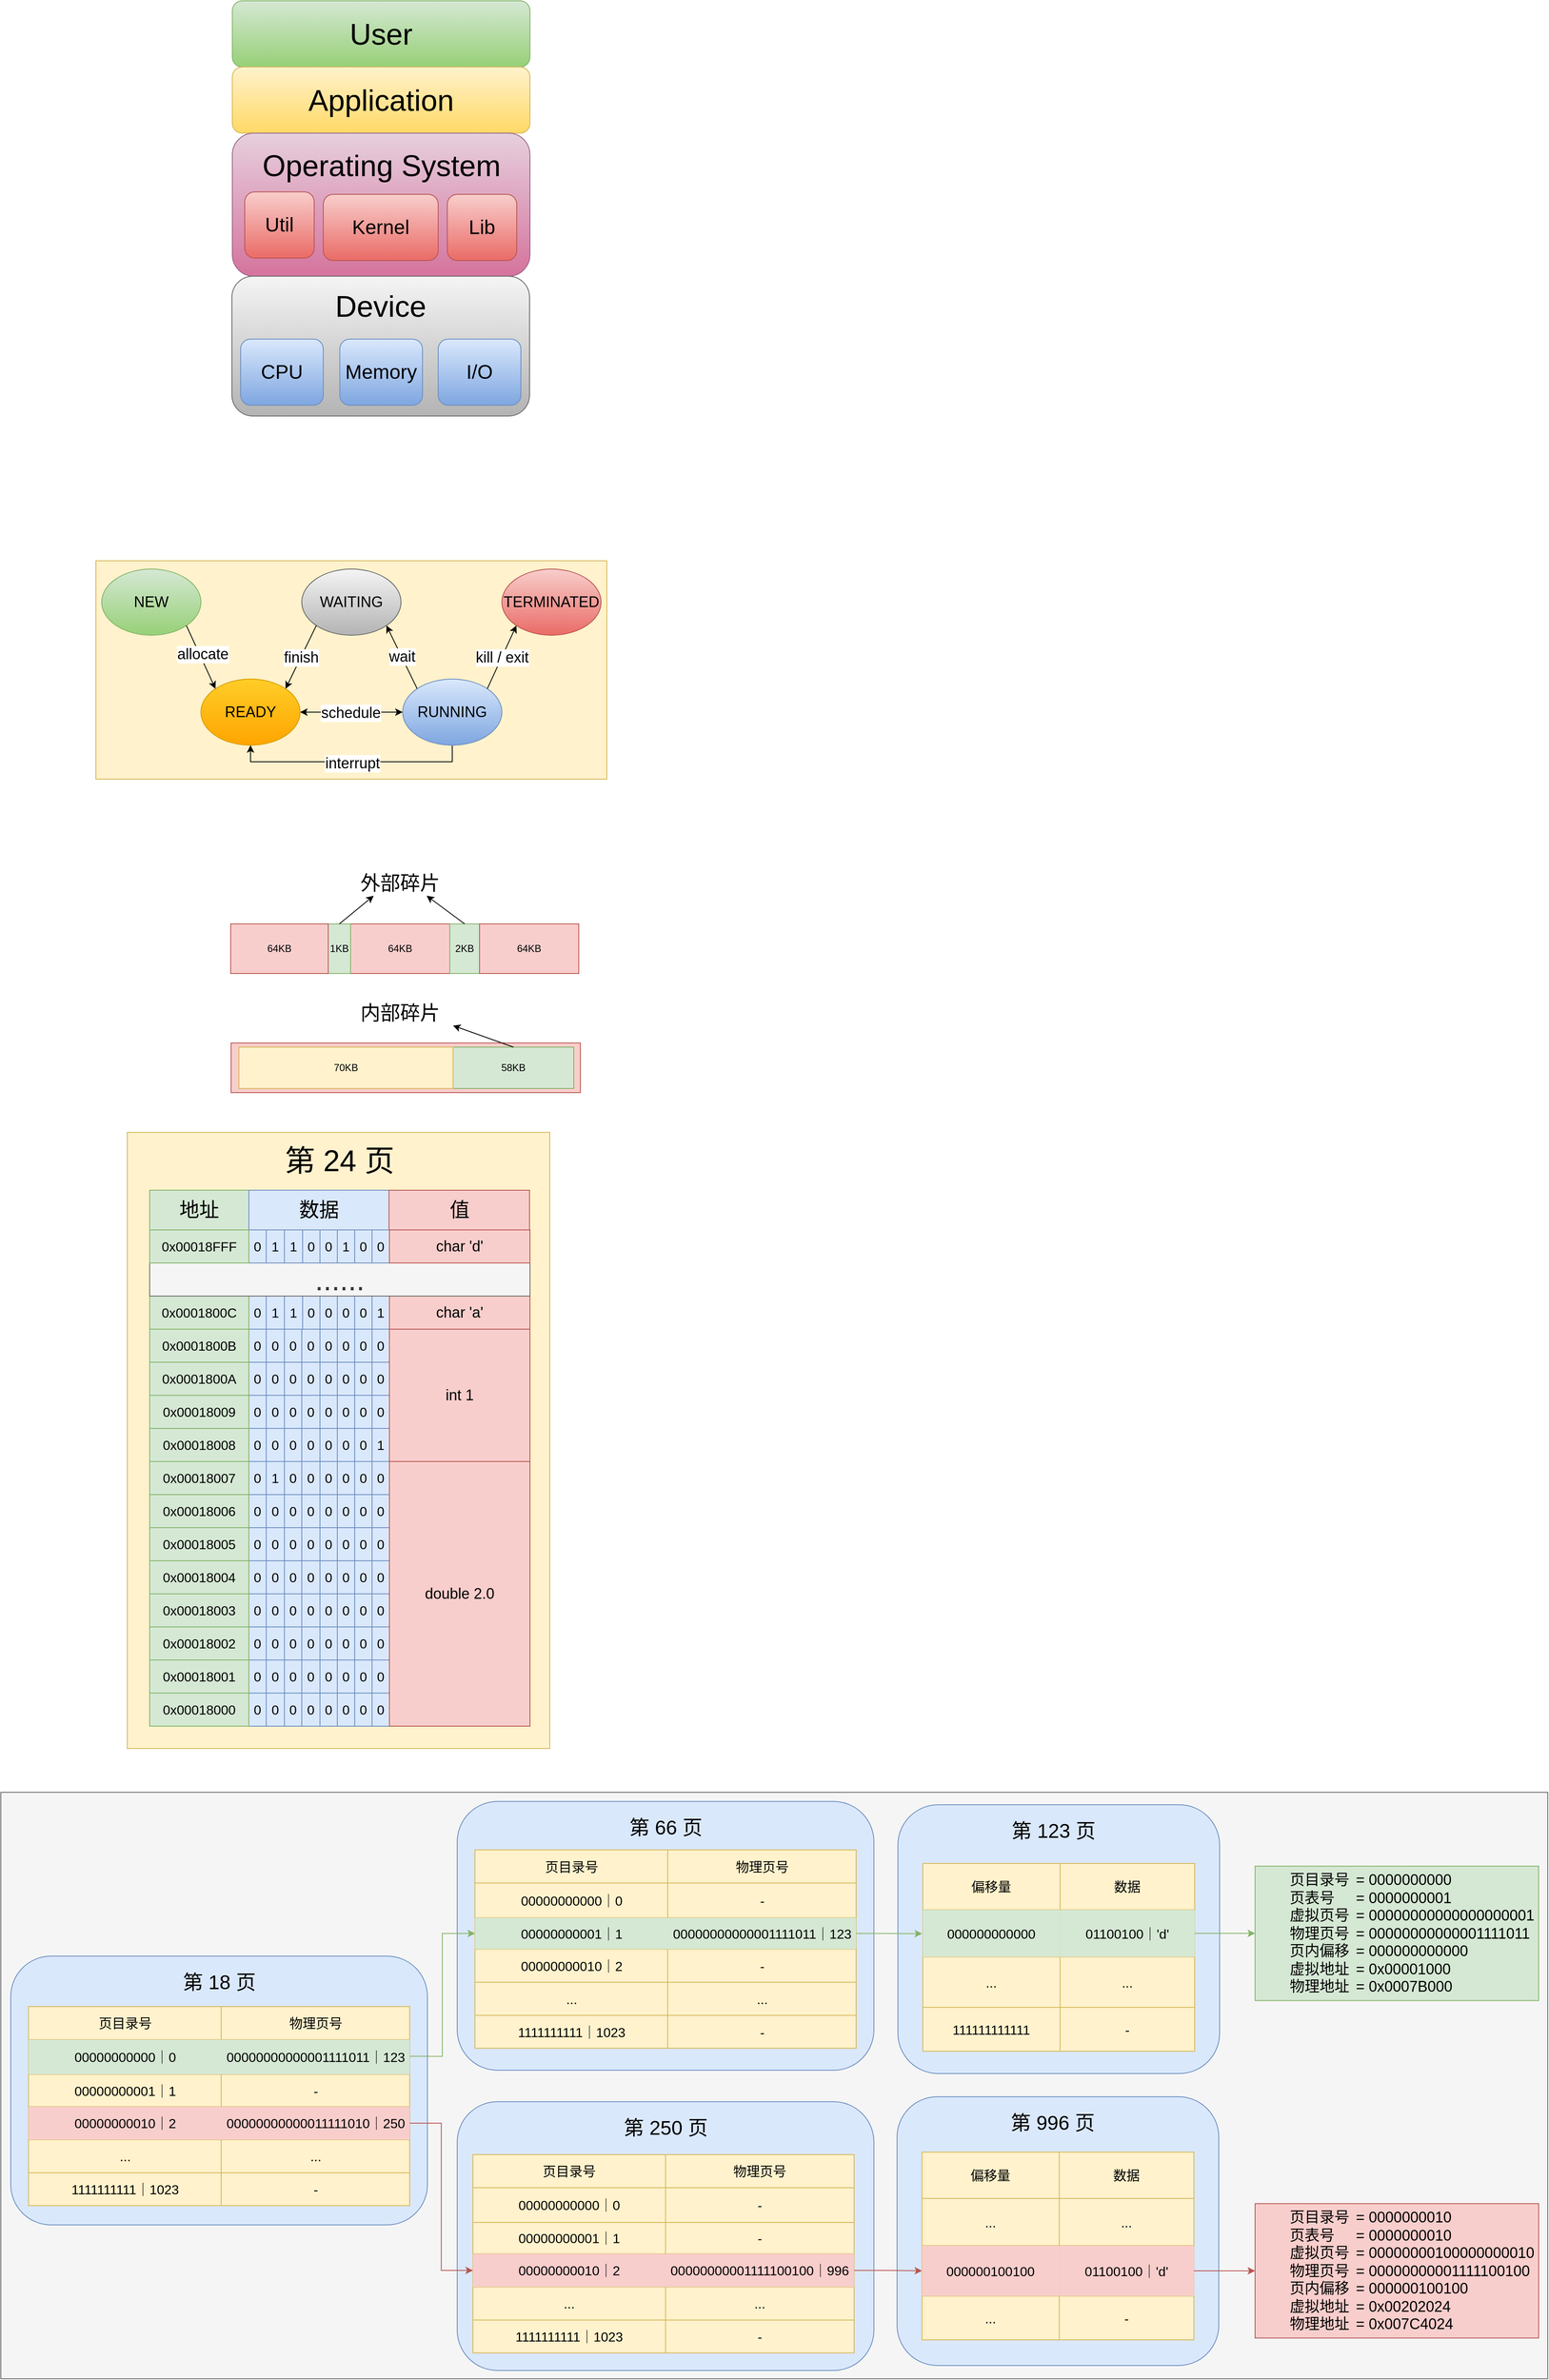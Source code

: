 <mxfile version="28.1.2">
  <diagram name="第 1 页" id="ZVUA54hik592To5Vpqby">
    <mxGraphModel dx="2311" dy="1671" grid="0" gridSize="10" guides="1" tooltips="1" connect="1" arrows="1" fold="1" page="0" pageScale="1" pageWidth="1000" pageHeight="5000" background="#ffffff" math="0" shadow="0">
      <root>
        <mxCell id="0" />
        <mxCell id="1" parent="0" />
        <mxCell id="YdYIsIHxD3RWK3XqgWE9-623" value="" style="rounded=0;whiteSpace=wrap;html=1;fillColor=#f5f5f5;strokeColor=#666666;fontColor=#333333;" vertex="1" parent="1">
          <mxGeometry y="2366" width="1871" height="709" as="geometry" />
        </mxCell>
        <mxCell id="YdYIsIHxD3RWK3XqgWE9-521" value="" style="rounded=1;whiteSpace=wrap;html=1;fillColor=#dae8fc;strokeColor=#6c8ebf;" vertex="1" parent="1">
          <mxGeometry x="1085" y="2381" width="389.13" height="325" as="geometry" />
        </mxCell>
        <mxCell id="YdYIsIHxD3RWK3XqgWE9-374" value="" style="rounded=1;whiteSpace=wrap;html=1;fillColor=#dae8fc;strokeColor=#6c8ebf;" vertex="1" parent="1">
          <mxGeometry x="12" y="2564" width="504" height="325" as="geometry" />
        </mxCell>
        <mxCell id="YdYIsIHxD3RWK3XqgWE9-313" value="" style="rounded=0;whiteSpace=wrap;html=1;fillColor=#fff2cc;strokeColor=#d6b656;" vertex="1" parent="1">
          <mxGeometry x="153" y="1568" width="511" height="745" as="geometry" />
        </mxCell>
        <mxCell id="YdYIsIHxD3RWK3XqgWE9-255" value="&lt;span style=&quot;font-size: 24px;&quot;&gt;地址&lt;/span&gt;" style="rounded=0;whiteSpace=wrap;html=1;fillColor=#d5e8d4;strokeColor=#82b366;" vertex="1" parent="1">
          <mxGeometry x="180" y="1638" width="120" height="48" as="geometry" />
        </mxCell>
        <mxCell id="YdYIsIHxD3RWK3XqgWE9-42" value="" style="rounded=0;whiteSpace=wrap;html=1;fillColor=#fff2cc;strokeColor=#d6b656;" vertex="1" parent="1">
          <mxGeometry x="115" y="877" width="618" height="264" as="geometry" />
        </mxCell>
        <mxCell id="YdYIsIHxD3RWK3XqgWE9-1" value="&lt;font style=&quot;font-size: 36px;&quot;&gt;User&lt;/font&gt;" style="rounded=1;whiteSpace=wrap;html=1;fillColor=#d5e8d4;strokeColor=#82b366;gradientColor=#97d077;" vertex="1" parent="1">
          <mxGeometry x="280" y="200" width="360" height="80" as="geometry" />
        </mxCell>
        <mxCell id="YdYIsIHxD3RWK3XqgWE9-2" value="&lt;font style=&quot;font-size: 36px;&quot;&gt;Application&lt;/font&gt;" style="rounded=1;whiteSpace=wrap;html=1;fillColor=#fff2cc;gradientColor=#ffd966;strokeColor=#d6b656;" vertex="1" parent="1">
          <mxGeometry x="280" y="280" width="360" height="80" as="geometry" />
        </mxCell>
        <mxCell id="YdYIsIHxD3RWK3XqgWE9-3" value="" style="rounded=1;whiteSpace=wrap;html=1;fillColor=#e6d0de;gradientColor=#d5739d;strokeColor=#996185;" vertex="1" parent="1">
          <mxGeometry x="280" y="360" width="360" height="173" as="geometry" />
        </mxCell>
        <mxCell id="YdYIsIHxD3RWK3XqgWE9-4" value="" style="rounded=1;whiteSpace=wrap;html=1;fillColor=#f5f5f5;gradientColor=#b3b3b3;strokeColor=#666666;" vertex="1" parent="1">
          <mxGeometry x="279.5" y="533" width="360" height="169" as="geometry" />
        </mxCell>
        <mxCell id="YdYIsIHxD3RWK3XqgWE9-6" value="&lt;font style=&quot;font-size: 24px;&quot;&gt;Memory&lt;/font&gt;" style="rounded=1;whiteSpace=wrap;html=1;fillColor=#dae8fc;gradientColor=#7ea6e0;strokeColor=#6c8ebf;" vertex="1" parent="1">
          <mxGeometry x="410" y="609" width="100" height="80" as="geometry" />
        </mxCell>
        <mxCell id="YdYIsIHxD3RWK3XqgWE9-8" value="&lt;font style=&quot;font-size: 24px;&quot;&gt;CPU&lt;/font&gt;" style="rounded=1;whiteSpace=wrap;html=1;fillColor=#dae8fc;gradientColor=#7ea6e0;strokeColor=#6c8ebf;" vertex="1" parent="1">
          <mxGeometry x="290" y="609" width="100" height="80" as="geometry" />
        </mxCell>
        <mxCell id="YdYIsIHxD3RWK3XqgWE9-9" value="&lt;font style=&quot;font-size: 24px;&quot;&gt;I/O&lt;/font&gt;" style="rounded=1;whiteSpace=wrap;html=1;fillColor=#dae8fc;gradientColor=#7ea6e0;strokeColor=#6c8ebf;" vertex="1" parent="1">
          <mxGeometry x="529" y="609" width="100" height="80" as="geometry" />
        </mxCell>
        <mxCell id="YdYIsIHxD3RWK3XqgWE9-16" value="&lt;span style=&quot;font-size: 36px;&quot;&gt;Operating System&lt;/span&gt;" style="text;html=1;align=center;verticalAlign=middle;whiteSpace=wrap;rounded=0;" vertex="1" parent="1">
          <mxGeometry x="310.5" y="384" width="299" height="30" as="geometry" />
        </mxCell>
        <mxCell id="YdYIsIHxD3RWK3XqgWE9-17" value="&lt;font style=&quot;font-size: 24px;&quot;&gt;Kernel&lt;/font&gt;" style="rounded=1;whiteSpace=wrap;html=1;fillColor=#f8cecc;gradientColor=#ea6b66;strokeColor=#b85450;" vertex="1" parent="1">
          <mxGeometry x="390" y="434" width="139" height="80" as="geometry" />
        </mxCell>
        <mxCell id="YdYIsIHxD3RWK3XqgWE9-18" value="&lt;font style=&quot;font-size: 24px;&quot;&gt;Lib&lt;/font&gt;" style="rounded=1;whiteSpace=wrap;html=1;fillColor=#f8cecc;gradientColor=#ea6b66;strokeColor=#b85450;" vertex="1" parent="1">
          <mxGeometry x="540" y="434" width="84" height="80" as="geometry" />
        </mxCell>
        <mxCell id="YdYIsIHxD3RWK3XqgWE9-19" value="&lt;font style=&quot;font-size: 24px;&quot;&gt;Util&lt;/font&gt;" style="rounded=1;whiteSpace=wrap;html=1;fillColor=#f8cecc;gradientColor=#ea6b66;strokeColor=#b85450;" vertex="1" parent="1">
          <mxGeometry x="295" y="431" width="84" height="80" as="geometry" />
        </mxCell>
        <mxCell id="YdYIsIHxD3RWK3XqgWE9-20" value="&lt;span style=&quot;font-size: 36px;&quot;&gt;Device&lt;/span&gt;" style="text;html=1;align=center;verticalAlign=middle;whiteSpace=wrap;rounded=0;" vertex="1" parent="1">
          <mxGeometry x="310" y="554" width="299" height="30" as="geometry" />
        </mxCell>
        <mxCell id="YdYIsIHxD3RWK3XqgWE9-21" value="&lt;font style=&quot;font-size: 18px;&quot;&gt;NEW&lt;/font&gt;" style="ellipse;whiteSpace=wrap;html=1;fillColor=#d5e8d4;gradientColor=#97d077;strokeColor=#82b366;" vertex="1" parent="1">
          <mxGeometry x="122" y="887" width="120" height="80" as="geometry" />
        </mxCell>
        <mxCell id="YdYIsIHxD3RWK3XqgWE9-22" value="&lt;font style=&quot;font-size: 18px;&quot;&gt;WAITING&lt;/font&gt;" style="ellipse;whiteSpace=wrap;html=1;fillColor=#f5f5f5;gradientColor=#b3b3b3;strokeColor=#666666;" vertex="1" parent="1">
          <mxGeometry x="364" y="887" width="120" height="80" as="geometry" />
        </mxCell>
        <mxCell id="YdYIsIHxD3RWK3XqgWE9-23" value="&lt;font style=&quot;font-size: 18px;&quot;&gt;TERMINATED&lt;/font&gt;" style="ellipse;whiteSpace=wrap;html=1;fillColor=#f8cecc;gradientColor=#ea6b66;strokeColor=#b85450;" vertex="1" parent="1">
          <mxGeometry x="606" y="887" width="120" height="80" as="geometry" />
        </mxCell>
        <mxCell id="YdYIsIHxD3RWK3XqgWE9-24" value="&lt;font style=&quot;font-size: 18px;&quot;&gt;READY&lt;/font&gt;" style="ellipse;whiteSpace=wrap;html=1;fillColor=#ffcd28;gradientColor=#ffa500;strokeColor=#d79b00;" vertex="1" parent="1">
          <mxGeometry x="242" y="1020" width="120" height="80" as="geometry" />
        </mxCell>
        <mxCell id="YdYIsIHxD3RWK3XqgWE9-39" style="edgeStyle=orthogonalEdgeStyle;rounded=0;orthogonalLoop=1;jettySize=auto;html=1;exitX=0.5;exitY=1;exitDx=0;exitDy=0;entryX=0.5;entryY=1;entryDx=0;entryDy=0;" edge="1" parent="1" source="YdYIsIHxD3RWK3XqgWE9-25" target="YdYIsIHxD3RWK3XqgWE9-24">
          <mxGeometry relative="1" as="geometry" />
        </mxCell>
        <mxCell id="YdYIsIHxD3RWK3XqgWE9-40" value="&lt;font style=&quot;font-size: 18px;&quot;&gt;interrupt&lt;/font&gt;" style="edgeLabel;html=1;align=center;verticalAlign=middle;resizable=0;points=[];" vertex="1" connectable="0" parent="YdYIsIHxD3RWK3XqgWE9-39">
          <mxGeometry x="-0.006" y="2" relative="1" as="geometry">
            <mxPoint as="offset" />
          </mxGeometry>
        </mxCell>
        <mxCell id="YdYIsIHxD3RWK3XqgWE9-25" value="&lt;font style=&quot;font-size: 18px;&quot;&gt;RUNNING&lt;/font&gt;" style="ellipse;whiteSpace=wrap;html=1;fillColor=#dae8fc;gradientColor=#7ea6e0;strokeColor=#6c8ebf;" vertex="1" parent="1">
          <mxGeometry x="486" y="1020" width="120" height="80" as="geometry" />
        </mxCell>
        <mxCell id="YdYIsIHxD3RWK3XqgWE9-27" value="" style="endArrow=classic;html=1;rounded=0;exitX=1;exitY=1;exitDx=0;exitDy=0;entryX=0;entryY=0;entryDx=0;entryDy=0;" edge="1" parent="1" source="YdYIsIHxD3RWK3XqgWE9-21" target="YdYIsIHxD3RWK3XqgWE9-24">
          <mxGeometry width="50" height="50" relative="1" as="geometry">
            <mxPoint x="439" y="983" as="sourcePoint" />
            <mxPoint x="489" y="933" as="targetPoint" />
          </mxGeometry>
        </mxCell>
        <mxCell id="YdYIsIHxD3RWK3XqgWE9-28" value="&lt;font style=&quot;font-size: 18px;&quot;&gt;allocate&lt;/font&gt;" style="edgeLabel;html=1;align=center;verticalAlign=middle;resizable=0;points=[];" vertex="1" connectable="0" parent="YdYIsIHxD3RWK3XqgWE9-27">
          <mxGeometry x="-0.055" y="3" relative="1" as="geometry">
            <mxPoint as="offset" />
          </mxGeometry>
        </mxCell>
        <mxCell id="YdYIsIHxD3RWK3XqgWE9-31" value="&lt;font style=&quot;font-size: 18px;&quot;&gt;wait&lt;/font&gt;" style="endArrow=classic;html=1;rounded=0;entryX=1;entryY=1;entryDx=0;entryDy=0;exitX=0;exitY=0;exitDx=0;exitDy=0;" edge="1" parent="1" source="YdYIsIHxD3RWK3XqgWE9-25" target="YdYIsIHxD3RWK3XqgWE9-22">
          <mxGeometry width="50" height="50" relative="1" as="geometry">
            <mxPoint x="544.5" y="944" as="sourcePoint" />
            <mxPoint x="609.5" y="1001" as="targetPoint" />
          </mxGeometry>
        </mxCell>
        <mxCell id="YdYIsIHxD3RWK3XqgWE9-32" value="&lt;span style=&quot;font-size: 18px;&quot;&gt;finish&lt;/span&gt;" style="endArrow=classic;html=1;rounded=0;entryX=1;entryY=0;entryDx=0;entryDy=0;exitX=0;exitY=1;exitDx=0;exitDy=0;" edge="1" parent="1" source="YdYIsIHxD3RWK3XqgWE9-22" target="YdYIsIHxD3RWK3XqgWE9-24">
          <mxGeometry x="0.006" width="50" height="50" relative="1" as="geometry">
            <mxPoint x="599" y="1051" as="sourcePoint" />
            <mxPoint x="561" y="974" as="targetPoint" />
            <mxPoint as="offset" />
          </mxGeometry>
        </mxCell>
        <mxCell id="YdYIsIHxD3RWK3XqgWE9-35" value="&lt;span style=&quot;font-size: 18px;&quot;&gt;kill / exit&lt;/span&gt;" style="endArrow=classic;html=1;rounded=0;entryX=0;entryY=1;entryDx=0;entryDy=0;exitX=1;exitY=0;exitDx=0;exitDy=0;" edge="1" parent="1" source="YdYIsIHxD3RWK3XqgWE9-25" target="YdYIsIHxD3RWK3XqgWE9-23">
          <mxGeometry width="50" height="50" relative="1" as="geometry">
            <mxPoint x="685" y="1044" as="sourcePoint" />
            <mxPoint x="647" y="967" as="targetPoint" />
          </mxGeometry>
        </mxCell>
        <mxCell id="YdYIsIHxD3RWK3XqgWE9-36" value="" style="endArrow=classic;startArrow=classic;html=1;rounded=0;exitX=1;exitY=0.5;exitDx=0;exitDy=0;entryX=0;entryY=0.5;entryDx=0;entryDy=0;" edge="1" parent="1" source="YdYIsIHxD3RWK3XqgWE9-24" target="YdYIsIHxD3RWK3XqgWE9-25">
          <mxGeometry width="50" height="50" relative="1" as="geometry">
            <mxPoint x="439" y="981" as="sourcePoint" />
            <mxPoint x="489" y="931" as="targetPoint" />
          </mxGeometry>
        </mxCell>
        <mxCell id="YdYIsIHxD3RWK3XqgWE9-37" value="&lt;span style=&quot;color: rgba(0, 0, 0, 0); font-family: monospace; font-size: 0px; text-align: start; background-color: rgb(236, 236, 236);&quot;&gt;%3CmxGraphModel%3E%3Croot%3E%3CmxCell%20id%3D%220%22%2F%3E%3CmxCell%20id%3D%221%22%20parent%3D%220%22%2F%3E%3CmxCell%20id%3D%222%22%20value%3D%22%26lt%3Bfont%20style%3D%26quot%3Bfont-size%3A%2018px%3B%26quot%3B%26gt%3B%E7%AD%89%E5%BE%85%26lt%3B%2Ffont%26gt%3B%22%20style%3D%22endArrow%3Dclassic%3Bhtml%3D1%3Brounded%3D0%3BentryX%3D1%3BentryY%3D1%3BentryDx%3D0%3BentryDy%3D0%3BexitX%3D0%3BexitY%3D0%3BexitDx%3D0%3BexitDy%3D0%3B%22%20edge%3D%221%22%20parent%3D%221%22%3E%3CmxGeometry%20width%3D%2250%22%20height%3D%2250%22%20relative%3D%221%22%20as%3D%22geometry%22%3E%3CmxPoint%20x%3D%22504%22%20y%3D%221032%22%20as%3D%22sourcePoint%22%2F%3E%3CmxPoint%20x%3D%22466%22%20y%3D%22955%22%20as%3D%22targetPoint%22%2F%3E%3C%2FmxGeometry%3E%3C%2FmxCell%3E%3C%2Froot%3E%3C%2FmxGraphModel%3E&lt;/span&gt;" style="edgeLabel;html=1;align=center;verticalAlign=middle;resizable=0;points=[];" vertex="1" connectable="0" parent="YdYIsIHxD3RWK3XqgWE9-36">
          <mxGeometry x="0.013" y="1" relative="1" as="geometry">
            <mxPoint as="offset" />
          </mxGeometry>
        </mxCell>
        <mxCell id="YdYIsIHxD3RWK3XqgWE9-38" value="&lt;font style=&quot;font-size: 18px;&quot;&gt;schedule&lt;/font&gt;" style="edgeLabel;html=1;align=center;verticalAlign=middle;resizable=0;points=[];" vertex="1" connectable="0" parent="YdYIsIHxD3RWK3XqgWE9-36">
          <mxGeometry x="-0.016" y="-1" relative="1" as="geometry">
            <mxPoint as="offset" />
          </mxGeometry>
        </mxCell>
        <mxCell id="YdYIsIHxD3RWK3XqgWE9-45" value="64KB" style="rounded=0;whiteSpace=wrap;html=1;fillColor=#f8cecc;strokeColor=#b85450;" vertex="1" parent="1">
          <mxGeometry x="423" y="1316" width="120" height="60" as="geometry" />
        </mxCell>
        <mxCell id="YdYIsIHxD3RWK3XqgWE9-46" value="1KB" style="rounded=0;whiteSpace=wrap;html=1;fillColor=#d5e8d4;strokeColor=#82b366;" vertex="1" parent="1">
          <mxGeometry x="396" y="1316" width="27" height="60" as="geometry" />
        </mxCell>
        <mxCell id="YdYIsIHxD3RWK3XqgWE9-47" value="64KB" style="rounded=0;whiteSpace=wrap;html=1;fillColor=#f8cecc;strokeColor=#b85450;" vertex="1" parent="1">
          <mxGeometry x="278" y="1316" width="118" height="60" as="geometry" />
        </mxCell>
        <mxCell id="YdYIsIHxD3RWK3XqgWE9-48" value="2KB" style="rounded=0;whiteSpace=wrap;html=1;fillColor=#d5e8d4;strokeColor=#82b366;" vertex="1" parent="1">
          <mxGeometry x="543" y="1316" width="36" height="60" as="geometry" />
        </mxCell>
        <mxCell id="YdYIsIHxD3RWK3XqgWE9-49" value="64KB" style="rounded=0;whiteSpace=wrap;html=1;fillColor=#f8cecc;strokeColor=#b85450;" vertex="1" parent="1">
          <mxGeometry x="579" y="1316" width="120" height="60" as="geometry" />
        </mxCell>
        <mxCell id="YdYIsIHxD3RWK3XqgWE9-50" value="&lt;font style=&quot;font-size: 24px;&quot;&gt;外部碎片&lt;/font&gt;" style="text;html=1;align=center;verticalAlign=middle;whiteSpace=wrap;rounded=0;" vertex="1" parent="1">
          <mxGeometry x="419" y="1252" width="128" height="30" as="geometry" />
        </mxCell>
        <mxCell id="YdYIsIHxD3RWK3XqgWE9-52" value="" style="endArrow=classic;html=1;rounded=0;exitX=0.5;exitY=0;exitDx=0;exitDy=0;entryX=0.25;entryY=1;entryDx=0;entryDy=0;" edge="1" parent="1" source="YdYIsIHxD3RWK3XqgWE9-46" target="YdYIsIHxD3RWK3XqgWE9-50">
          <mxGeometry width="50" height="50" relative="1" as="geometry">
            <mxPoint x="489" y="1377" as="sourcePoint" />
            <mxPoint x="539" y="1327" as="targetPoint" />
          </mxGeometry>
        </mxCell>
        <mxCell id="YdYIsIHxD3RWK3XqgWE9-54" value="" style="endArrow=classic;html=1;rounded=0;exitX=0.5;exitY=0;exitDx=0;exitDy=0;entryX=0.75;entryY=1;entryDx=0;entryDy=0;" edge="1" parent="1" source="YdYIsIHxD3RWK3XqgWE9-48" target="YdYIsIHxD3RWK3XqgWE9-50">
          <mxGeometry width="50" height="50" relative="1" as="geometry">
            <mxPoint x="434" y="1320" as="sourcePoint" />
            <mxPoint x="475" y="1286" as="targetPoint" />
          </mxGeometry>
        </mxCell>
        <mxCell id="YdYIsIHxD3RWK3XqgWE9-57" value="" style="rounded=0;whiteSpace=wrap;html=1;fillColor=#f8cecc;strokeColor=#b85450;" vertex="1" parent="1">
          <mxGeometry x="278.5" y="1460" width="422.5" height="60" as="geometry" />
        </mxCell>
        <mxCell id="YdYIsIHxD3RWK3XqgWE9-60" value="&lt;font style=&quot;font-size: 24px;&quot;&gt;内部碎片&lt;/font&gt;" style="text;html=1;align=center;verticalAlign=middle;whiteSpace=wrap;rounded=0;" vertex="1" parent="1">
          <mxGeometry x="419" y="1409" width="128" height="30" as="geometry" />
        </mxCell>
        <mxCell id="YdYIsIHxD3RWK3XqgWE9-63" value="58KB" style="rounded=0;whiteSpace=wrap;html=1;fillColor=#d5e8d4;strokeColor=#82b366;" vertex="1" parent="1">
          <mxGeometry x="547" y="1465" width="146" height="50" as="geometry" />
        </mxCell>
        <mxCell id="YdYIsIHxD3RWK3XqgWE9-65" value="" style="endArrow=classic;html=1;rounded=0;exitX=0.5;exitY=0;exitDx=0;exitDy=0;entryX=1;entryY=1;entryDx=0;entryDy=0;" edge="1" parent="1" source="YdYIsIHxD3RWK3XqgWE9-63" target="YdYIsIHxD3RWK3XqgWE9-60">
          <mxGeometry width="50" height="50" relative="1" as="geometry">
            <mxPoint x="576" y="1324" as="sourcePoint" />
            <mxPoint x="530" y="1290" as="targetPoint" />
          </mxGeometry>
        </mxCell>
        <mxCell id="YdYIsIHxD3RWK3XqgWE9-66" value="70KB" style="rounded=0;whiteSpace=wrap;html=1;fillColor=#fff2cc;strokeColor=#d6b656;" vertex="1" parent="1">
          <mxGeometry x="288" y="1465" width="259" height="50" as="geometry" />
        </mxCell>
        <mxCell id="YdYIsIHxD3RWK3XqgWE9-67" value="" style="shape=table;startSize=0;container=1;collapsible=0;childLayout=tableLayout;fontSize=16;fillColor=#dae8fc;strokeColor=#6c8ebf;" vertex="1" parent="1">
          <mxGeometry x="300" y="1766" width="170" height="40" as="geometry" />
        </mxCell>
        <mxCell id="YdYIsIHxD3RWK3XqgWE9-68" value="" style="shape=tableRow;horizontal=0;startSize=0;swimlaneHead=0;swimlaneBody=0;strokeColor=inherit;top=0;left=0;bottom=0;right=0;collapsible=0;dropTarget=0;fillColor=none;points=[[0,0.5],[1,0.5]];portConstraint=eastwest;fontSize=16;" vertex="1" parent="YdYIsIHxD3RWK3XqgWE9-67">
          <mxGeometry width="170" height="40" as="geometry" />
        </mxCell>
        <mxCell id="YdYIsIHxD3RWK3XqgWE9-69" value="0" style="shape=partialRectangle;html=1;whiteSpace=wrap;connectable=0;strokeColor=inherit;overflow=hidden;fillColor=none;top=0;left=0;bottom=0;right=0;pointerEvents=1;fontSize=16;" vertex="1" parent="YdYIsIHxD3RWK3XqgWE9-68">
          <mxGeometry width="21" height="40" as="geometry">
            <mxRectangle width="21" height="40" as="alternateBounds" />
          </mxGeometry>
        </mxCell>
        <mxCell id="YdYIsIHxD3RWK3XqgWE9-86" value="1" style="shape=partialRectangle;html=1;whiteSpace=wrap;connectable=0;strokeColor=inherit;overflow=hidden;fillColor=none;top=0;left=0;bottom=0;right=0;pointerEvents=1;fontSize=16;" vertex="1" parent="YdYIsIHxD3RWK3XqgWE9-68">
          <mxGeometry x="21" width="22" height="40" as="geometry">
            <mxRectangle width="22" height="40" as="alternateBounds" />
          </mxGeometry>
        </mxCell>
        <mxCell id="YdYIsIHxD3RWK3XqgWE9-87" value="1" style="shape=partialRectangle;html=1;whiteSpace=wrap;connectable=0;strokeColor=inherit;overflow=hidden;fillColor=none;top=0;left=0;bottom=0;right=0;pointerEvents=1;fontSize=16;" vertex="1" parent="YdYIsIHxD3RWK3XqgWE9-68">
          <mxGeometry x="43" width="22" height="40" as="geometry">
            <mxRectangle width="22" height="40" as="alternateBounds" />
          </mxGeometry>
        </mxCell>
        <mxCell id="YdYIsIHxD3RWK3XqgWE9-88" value="0" style="shape=partialRectangle;html=1;whiteSpace=wrap;connectable=0;strokeColor=inherit;overflow=hidden;fillColor=none;top=0;left=0;bottom=0;right=0;pointerEvents=1;fontSize=16;" vertex="1" parent="YdYIsIHxD3RWK3XqgWE9-68">
          <mxGeometry x="65" width="21" height="40" as="geometry">
            <mxRectangle width="21" height="40" as="alternateBounds" />
          </mxGeometry>
        </mxCell>
        <mxCell id="YdYIsIHxD3RWK3XqgWE9-89" value="0" style="shape=partialRectangle;html=1;whiteSpace=wrap;connectable=0;strokeColor=inherit;overflow=hidden;fillColor=none;top=0;left=0;bottom=0;right=0;pointerEvents=1;fontSize=16;" vertex="1" parent="YdYIsIHxD3RWK3XqgWE9-68">
          <mxGeometry x="86" width="21" height="40" as="geometry">
            <mxRectangle width="21" height="40" as="alternateBounds" />
          </mxGeometry>
        </mxCell>
        <mxCell id="YdYIsIHxD3RWK3XqgWE9-96" value="0" style="shape=partialRectangle;html=1;whiteSpace=wrap;connectable=0;strokeColor=inherit;overflow=hidden;fillColor=none;top=0;left=0;bottom=0;right=0;pointerEvents=1;fontSize=16;" vertex="1" parent="YdYIsIHxD3RWK3XqgWE9-68">
          <mxGeometry x="107" width="21" height="40" as="geometry">
            <mxRectangle width="21" height="40" as="alternateBounds" />
          </mxGeometry>
        </mxCell>
        <mxCell id="YdYIsIHxD3RWK3XqgWE9-97" value="0" style="shape=partialRectangle;html=1;whiteSpace=wrap;connectable=0;strokeColor=inherit;overflow=hidden;fillColor=none;top=0;left=0;bottom=0;right=0;pointerEvents=1;fontSize=16;" vertex="1" parent="YdYIsIHxD3RWK3XqgWE9-68">
          <mxGeometry x="128" width="21" height="40" as="geometry">
            <mxRectangle width="21" height="40" as="alternateBounds" />
          </mxGeometry>
        </mxCell>
        <mxCell id="YdYIsIHxD3RWK3XqgWE9-98" value="1" style="shape=partialRectangle;html=1;whiteSpace=wrap;connectable=0;strokeColor=inherit;overflow=hidden;fillColor=none;top=0;left=0;bottom=0;right=0;pointerEvents=1;fontSize=16;" vertex="1" parent="YdYIsIHxD3RWK3XqgWE9-68">
          <mxGeometry x="149" width="21" height="40" as="geometry">
            <mxRectangle width="21" height="40" as="alternateBounds" />
          </mxGeometry>
        </mxCell>
        <mxCell id="YdYIsIHxD3RWK3XqgWE9-90" value="&lt;font style=&quot;font-size: 16px;&quot;&gt;0x0001800C&lt;/font&gt;" style="rounded=0;whiteSpace=wrap;html=1;fillColor=#d5e8d4;strokeColor=#82b366;" vertex="1" parent="1">
          <mxGeometry x="180" y="1766" width="120" height="40" as="geometry" />
        </mxCell>
        <mxCell id="YdYIsIHxD3RWK3XqgWE9-99" value="" style="shape=table;startSize=0;container=1;collapsible=0;childLayout=tableLayout;fontSize=16;fillColor=#dae8fc;strokeColor=#6c8ebf;" vertex="1" parent="1">
          <mxGeometry x="300" y="1806" width="170" height="40" as="geometry" />
        </mxCell>
        <mxCell id="YdYIsIHxD3RWK3XqgWE9-100" value="" style="shape=tableRow;horizontal=0;startSize=0;swimlaneHead=0;swimlaneBody=0;strokeColor=inherit;top=0;left=0;bottom=0;right=0;collapsible=0;dropTarget=0;fillColor=none;points=[[0,0.5],[1,0.5]];portConstraint=eastwest;fontSize=16;" vertex="1" parent="YdYIsIHxD3RWK3XqgWE9-99">
          <mxGeometry width="170" height="40" as="geometry" />
        </mxCell>
        <mxCell id="YdYIsIHxD3RWK3XqgWE9-101" value="0" style="shape=partialRectangle;html=1;whiteSpace=wrap;connectable=0;strokeColor=inherit;overflow=hidden;fillColor=none;top=0;left=0;bottom=0;right=0;pointerEvents=1;fontSize=16;" vertex="1" parent="YdYIsIHxD3RWK3XqgWE9-100">
          <mxGeometry width="21" height="40" as="geometry">
            <mxRectangle width="21" height="40" as="alternateBounds" />
          </mxGeometry>
        </mxCell>
        <mxCell id="YdYIsIHxD3RWK3XqgWE9-102" value="0" style="shape=partialRectangle;html=1;whiteSpace=wrap;connectable=0;strokeColor=inherit;overflow=hidden;fillColor=none;top=0;left=0;bottom=0;right=0;pointerEvents=1;fontSize=16;" vertex="1" parent="YdYIsIHxD3RWK3XqgWE9-100">
          <mxGeometry x="21" width="22" height="40" as="geometry">
            <mxRectangle width="22" height="40" as="alternateBounds" />
          </mxGeometry>
        </mxCell>
        <mxCell id="YdYIsIHxD3RWK3XqgWE9-103" value="0" style="shape=partialRectangle;html=1;whiteSpace=wrap;connectable=0;strokeColor=inherit;overflow=hidden;fillColor=none;top=0;left=0;bottom=0;right=0;pointerEvents=1;fontSize=16;" vertex="1" parent="YdYIsIHxD3RWK3XqgWE9-100">
          <mxGeometry x="43" width="21" height="40" as="geometry">
            <mxRectangle width="21" height="40" as="alternateBounds" />
          </mxGeometry>
        </mxCell>
        <mxCell id="YdYIsIHxD3RWK3XqgWE9-104" value="0" style="shape=partialRectangle;html=1;whiteSpace=wrap;connectable=0;strokeColor=inherit;overflow=hidden;fillColor=none;top=0;left=0;bottom=0;right=0;pointerEvents=1;fontSize=16;" vertex="1" parent="YdYIsIHxD3RWK3XqgWE9-100">
          <mxGeometry x="64" width="22" height="40" as="geometry">
            <mxRectangle width="22" height="40" as="alternateBounds" />
          </mxGeometry>
        </mxCell>
        <mxCell id="YdYIsIHxD3RWK3XqgWE9-105" value="0" style="shape=partialRectangle;html=1;whiteSpace=wrap;connectable=0;strokeColor=inherit;overflow=hidden;fillColor=none;top=0;left=0;bottom=0;right=0;pointerEvents=1;fontSize=16;" vertex="1" parent="YdYIsIHxD3RWK3XqgWE9-100">
          <mxGeometry x="86" width="21" height="40" as="geometry">
            <mxRectangle width="21" height="40" as="alternateBounds" />
          </mxGeometry>
        </mxCell>
        <mxCell id="YdYIsIHxD3RWK3XqgWE9-106" value="0" style="shape=partialRectangle;html=1;whiteSpace=wrap;connectable=0;strokeColor=inherit;overflow=hidden;fillColor=none;top=0;left=0;bottom=0;right=0;pointerEvents=1;fontSize=16;" vertex="1" parent="YdYIsIHxD3RWK3XqgWE9-100">
          <mxGeometry x="107" width="21" height="40" as="geometry">
            <mxRectangle width="21" height="40" as="alternateBounds" />
          </mxGeometry>
        </mxCell>
        <mxCell id="YdYIsIHxD3RWK3XqgWE9-107" value="0" style="shape=partialRectangle;html=1;whiteSpace=wrap;connectable=0;strokeColor=inherit;overflow=hidden;fillColor=none;top=0;left=0;bottom=0;right=0;pointerEvents=1;fontSize=16;" vertex="1" parent="YdYIsIHxD3RWK3XqgWE9-100">
          <mxGeometry x="128" width="21" height="40" as="geometry">
            <mxRectangle width="21" height="40" as="alternateBounds" />
          </mxGeometry>
        </mxCell>
        <mxCell id="YdYIsIHxD3RWK3XqgWE9-108" value="0" style="shape=partialRectangle;html=1;whiteSpace=wrap;connectable=0;strokeColor=inherit;overflow=hidden;fillColor=none;top=0;left=0;bottom=0;right=0;pointerEvents=1;fontSize=16;" vertex="1" parent="YdYIsIHxD3RWK3XqgWE9-100">
          <mxGeometry x="149" width="21" height="40" as="geometry">
            <mxRectangle width="21" height="40" as="alternateBounds" />
          </mxGeometry>
        </mxCell>
        <mxCell id="YdYIsIHxD3RWK3XqgWE9-109" value="0x0001800B" style="rounded=0;whiteSpace=wrap;html=1;fontSize=16;fillColor=#d5e8d4;strokeColor=#82b366;" vertex="1" parent="1">
          <mxGeometry x="180" y="1806" width="120" height="40" as="geometry" />
        </mxCell>
        <mxCell id="YdYIsIHxD3RWK3XqgWE9-111" value="" style="shape=table;startSize=0;container=1;collapsible=0;childLayout=tableLayout;fontSize=16;fillColor=#dae8fc;strokeColor=#6c8ebf;" vertex="1" parent="1">
          <mxGeometry x="300" y="1846" width="170" height="40" as="geometry" />
        </mxCell>
        <mxCell id="YdYIsIHxD3RWK3XqgWE9-112" value="" style="shape=tableRow;horizontal=0;startSize=0;swimlaneHead=0;swimlaneBody=0;strokeColor=inherit;top=0;left=0;bottom=0;right=0;collapsible=0;dropTarget=0;fillColor=none;points=[[0,0.5],[1,0.5]];portConstraint=eastwest;fontSize=16;" vertex="1" parent="YdYIsIHxD3RWK3XqgWE9-111">
          <mxGeometry width="170" height="40" as="geometry" />
        </mxCell>
        <mxCell id="YdYIsIHxD3RWK3XqgWE9-113" value="0" style="shape=partialRectangle;html=1;whiteSpace=wrap;connectable=0;strokeColor=inherit;overflow=hidden;fillColor=none;top=0;left=0;bottom=0;right=0;pointerEvents=1;fontSize=16;" vertex="1" parent="YdYIsIHxD3RWK3XqgWE9-112">
          <mxGeometry width="21" height="40" as="geometry">
            <mxRectangle width="21" height="40" as="alternateBounds" />
          </mxGeometry>
        </mxCell>
        <mxCell id="YdYIsIHxD3RWK3XqgWE9-114" value="0" style="shape=partialRectangle;html=1;whiteSpace=wrap;connectable=0;strokeColor=inherit;overflow=hidden;fillColor=none;top=0;left=0;bottom=0;right=0;pointerEvents=1;fontSize=16;" vertex="1" parent="YdYIsIHxD3RWK3XqgWE9-112">
          <mxGeometry x="21" width="22" height="40" as="geometry">
            <mxRectangle width="22" height="40" as="alternateBounds" />
          </mxGeometry>
        </mxCell>
        <mxCell id="YdYIsIHxD3RWK3XqgWE9-115" value="0" style="shape=partialRectangle;html=1;whiteSpace=wrap;connectable=0;strokeColor=inherit;overflow=hidden;fillColor=none;top=0;left=0;bottom=0;right=0;pointerEvents=1;fontSize=16;" vertex="1" parent="YdYIsIHxD3RWK3XqgWE9-112">
          <mxGeometry x="43" width="21" height="40" as="geometry">
            <mxRectangle width="21" height="40" as="alternateBounds" />
          </mxGeometry>
        </mxCell>
        <mxCell id="YdYIsIHxD3RWK3XqgWE9-116" value="0" style="shape=partialRectangle;html=1;whiteSpace=wrap;connectable=0;strokeColor=inherit;overflow=hidden;fillColor=none;top=0;left=0;bottom=0;right=0;pointerEvents=1;fontSize=16;" vertex="1" parent="YdYIsIHxD3RWK3XqgWE9-112">
          <mxGeometry x="64" width="22" height="40" as="geometry">
            <mxRectangle width="22" height="40" as="alternateBounds" />
          </mxGeometry>
        </mxCell>
        <mxCell id="YdYIsIHxD3RWK3XqgWE9-117" value="0" style="shape=partialRectangle;html=1;whiteSpace=wrap;connectable=0;strokeColor=inherit;overflow=hidden;fillColor=none;top=0;left=0;bottom=0;right=0;pointerEvents=1;fontSize=16;" vertex="1" parent="YdYIsIHxD3RWK3XqgWE9-112">
          <mxGeometry x="86" width="21" height="40" as="geometry">
            <mxRectangle width="21" height="40" as="alternateBounds" />
          </mxGeometry>
        </mxCell>
        <mxCell id="YdYIsIHxD3RWK3XqgWE9-118" value="0" style="shape=partialRectangle;html=1;whiteSpace=wrap;connectable=0;strokeColor=inherit;overflow=hidden;fillColor=none;top=0;left=0;bottom=0;right=0;pointerEvents=1;fontSize=16;" vertex="1" parent="YdYIsIHxD3RWK3XqgWE9-112">
          <mxGeometry x="107" width="21" height="40" as="geometry">
            <mxRectangle width="21" height="40" as="alternateBounds" />
          </mxGeometry>
        </mxCell>
        <mxCell id="YdYIsIHxD3RWK3XqgWE9-119" value="0" style="shape=partialRectangle;html=1;whiteSpace=wrap;connectable=0;strokeColor=inherit;overflow=hidden;fillColor=none;top=0;left=0;bottom=0;right=0;pointerEvents=1;fontSize=16;" vertex="1" parent="YdYIsIHxD3RWK3XqgWE9-112">
          <mxGeometry x="128" width="21" height="40" as="geometry">
            <mxRectangle width="21" height="40" as="alternateBounds" />
          </mxGeometry>
        </mxCell>
        <mxCell id="YdYIsIHxD3RWK3XqgWE9-120" value="0" style="shape=partialRectangle;html=1;whiteSpace=wrap;connectable=0;strokeColor=inherit;overflow=hidden;fillColor=none;top=0;left=0;bottom=0;right=0;pointerEvents=1;fontSize=16;" vertex="1" parent="YdYIsIHxD3RWK3XqgWE9-112">
          <mxGeometry x="149" width="21" height="40" as="geometry">
            <mxRectangle width="21" height="40" as="alternateBounds" />
          </mxGeometry>
        </mxCell>
        <mxCell id="YdYIsIHxD3RWK3XqgWE9-121" value="0x0001800A" style="rounded=0;whiteSpace=wrap;html=1;fontSize=16;fillColor=#d5e8d4;strokeColor=#82b366;" vertex="1" parent="1">
          <mxGeometry x="180" y="1846" width="120" height="40" as="geometry" />
        </mxCell>
        <mxCell id="YdYIsIHxD3RWK3XqgWE9-123" value="" style="shape=table;startSize=0;container=1;collapsible=0;childLayout=tableLayout;fontSize=16;fillColor=#dae8fc;strokeColor=#6c8ebf;" vertex="1" parent="1">
          <mxGeometry x="300" y="1886" width="170" height="40" as="geometry" />
        </mxCell>
        <mxCell id="YdYIsIHxD3RWK3XqgWE9-124" value="" style="shape=tableRow;horizontal=0;startSize=0;swimlaneHead=0;swimlaneBody=0;strokeColor=inherit;top=0;left=0;bottom=0;right=0;collapsible=0;dropTarget=0;fillColor=none;points=[[0,0.5],[1,0.5]];portConstraint=eastwest;fontSize=16;" vertex="1" parent="YdYIsIHxD3RWK3XqgWE9-123">
          <mxGeometry width="170" height="40" as="geometry" />
        </mxCell>
        <mxCell id="YdYIsIHxD3RWK3XqgWE9-125" value="0" style="shape=partialRectangle;html=1;whiteSpace=wrap;connectable=0;strokeColor=inherit;overflow=hidden;fillColor=none;top=0;left=0;bottom=0;right=0;pointerEvents=1;fontSize=16;" vertex="1" parent="YdYIsIHxD3RWK3XqgWE9-124">
          <mxGeometry width="21" height="40" as="geometry">
            <mxRectangle width="21" height="40" as="alternateBounds" />
          </mxGeometry>
        </mxCell>
        <mxCell id="YdYIsIHxD3RWK3XqgWE9-126" value="0" style="shape=partialRectangle;html=1;whiteSpace=wrap;connectable=0;strokeColor=inherit;overflow=hidden;fillColor=none;top=0;left=0;bottom=0;right=0;pointerEvents=1;fontSize=16;" vertex="1" parent="YdYIsIHxD3RWK3XqgWE9-124">
          <mxGeometry x="21" width="22" height="40" as="geometry">
            <mxRectangle width="22" height="40" as="alternateBounds" />
          </mxGeometry>
        </mxCell>
        <mxCell id="YdYIsIHxD3RWK3XqgWE9-127" value="0" style="shape=partialRectangle;html=1;whiteSpace=wrap;connectable=0;strokeColor=inherit;overflow=hidden;fillColor=none;top=0;left=0;bottom=0;right=0;pointerEvents=1;fontSize=16;" vertex="1" parent="YdYIsIHxD3RWK3XqgWE9-124">
          <mxGeometry x="43" width="21" height="40" as="geometry">
            <mxRectangle width="21" height="40" as="alternateBounds" />
          </mxGeometry>
        </mxCell>
        <mxCell id="YdYIsIHxD3RWK3XqgWE9-128" value="0" style="shape=partialRectangle;html=1;whiteSpace=wrap;connectable=0;strokeColor=inherit;overflow=hidden;fillColor=none;top=0;left=0;bottom=0;right=0;pointerEvents=1;fontSize=16;" vertex="1" parent="YdYIsIHxD3RWK3XqgWE9-124">
          <mxGeometry x="64" width="22" height="40" as="geometry">
            <mxRectangle width="22" height="40" as="alternateBounds" />
          </mxGeometry>
        </mxCell>
        <mxCell id="YdYIsIHxD3RWK3XqgWE9-129" value="0" style="shape=partialRectangle;html=1;whiteSpace=wrap;connectable=0;strokeColor=inherit;overflow=hidden;fillColor=none;top=0;left=0;bottom=0;right=0;pointerEvents=1;fontSize=16;" vertex="1" parent="YdYIsIHxD3RWK3XqgWE9-124">
          <mxGeometry x="86" width="21" height="40" as="geometry">
            <mxRectangle width="21" height="40" as="alternateBounds" />
          </mxGeometry>
        </mxCell>
        <mxCell id="YdYIsIHxD3RWK3XqgWE9-130" value="0" style="shape=partialRectangle;html=1;whiteSpace=wrap;connectable=0;strokeColor=inherit;overflow=hidden;fillColor=none;top=0;left=0;bottom=0;right=0;pointerEvents=1;fontSize=16;" vertex="1" parent="YdYIsIHxD3RWK3XqgWE9-124">
          <mxGeometry x="107" width="21" height="40" as="geometry">
            <mxRectangle width="21" height="40" as="alternateBounds" />
          </mxGeometry>
        </mxCell>
        <mxCell id="YdYIsIHxD3RWK3XqgWE9-131" value="0" style="shape=partialRectangle;html=1;whiteSpace=wrap;connectable=0;strokeColor=inherit;overflow=hidden;fillColor=none;top=0;left=0;bottom=0;right=0;pointerEvents=1;fontSize=16;" vertex="1" parent="YdYIsIHxD3RWK3XqgWE9-124">
          <mxGeometry x="128" width="21" height="40" as="geometry">
            <mxRectangle width="21" height="40" as="alternateBounds" />
          </mxGeometry>
        </mxCell>
        <mxCell id="YdYIsIHxD3RWK3XqgWE9-132" value="0" style="shape=partialRectangle;html=1;whiteSpace=wrap;connectable=0;strokeColor=inherit;overflow=hidden;fillColor=none;top=0;left=0;bottom=0;right=0;pointerEvents=1;fontSize=16;" vertex="1" parent="YdYIsIHxD3RWK3XqgWE9-124">
          <mxGeometry x="149" width="21" height="40" as="geometry">
            <mxRectangle width="21" height="40" as="alternateBounds" />
          </mxGeometry>
        </mxCell>
        <mxCell id="YdYIsIHxD3RWK3XqgWE9-133" value="0x00018009" style="rounded=0;whiteSpace=wrap;html=1;fontSize=16;fillColor=#d5e8d4;strokeColor=#82b366;" vertex="1" parent="1">
          <mxGeometry x="180" y="1886" width="120" height="40" as="geometry" />
        </mxCell>
        <mxCell id="YdYIsIHxD3RWK3XqgWE9-135" value="" style="shape=table;startSize=0;container=1;collapsible=0;childLayout=tableLayout;fontSize=16;fillColor=#dae8fc;strokeColor=#6c8ebf;" vertex="1" parent="1">
          <mxGeometry x="300" y="1926" width="170" height="40" as="geometry" />
        </mxCell>
        <mxCell id="YdYIsIHxD3RWK3XqgWE9-136" value="" style="shape=tableRow;horizontal=0;startSize=0;swimlaneHead=0;swimlaneBody=0;strokeColor=inherit;top=0;left=0;bottom=0;right=0;collapsible=0;dropTarget=0;fillColor=none;points=[[0,0.5],[1,0.5]];portConstraint=eastwest;fontSize=16;" vertex="1" parent="YdYIsIHxD3RWK3XqgWE9-135">
          <mxGeometry width="170" height="40" as="geometry" />
        </mxCell>
        <mxCell id="YdYIsIHxD3RWK3XqgWE9-137" value="0" style="shape=partialRectangle;html=1;whiteSpace=wrap;connectable=0;strokeColor=inherit;overflow=hidden;fillColor=none;top=0;left=0;bottom=0;right=0;pointerEvents=1;fontSize=16;" vertex="1" parent="YdYIsIHxD3RWK3XqgWE9-136">
          <mxGeometry width="21" height="40" as="geometry">
            <mxRectangle width="21" height="40" as="alternateBounds" />
          </mxGeometry>
        </mxCell>
        <mxCell id="YdYIsIHxD3RWK3XqgWE9-138" value="0" style="shape=partialRectangle;html=1;whiteSpace=wrap;connectable=0;strokeColor=inherit;overflow=hidden;fillColor=none;top=0;left=0;bottom=0;right=0;pointerEvents=1;fontSize=16;" vertex="1" parent="YdYIsIHxD3RWK3XqgWE9-136">
          <mxGeometry x="21" width="22" height="40" as="geometry">
            <mxRectangle width="22" height="40" as="alternateBounds" />
          </mxGeometry>
        </mxCell>
        <mxCell id="YdYIsIHxD3RWK3XqgWE9-139" value="0" style="shape=partialRectangle;html=1;whiteSpace=wrap;connectable=0;strokeColor=inherit;overflow=hidden;fillColor=none;top=0;left=0;bottom=0;right=0;pointerEvents=1;fontSize=16;" vertex="1" parent="YdYIsIHxD3RWK3XqgWE9-136">
          <mxGeometry x="43" width="21" height="40" as="geometry">
            <mxRectangle width="21" height="40" as="alternateBounds" />
          </mxGeometry>
        </mxCell>
        <mxCell id="YdYIsIHxD3RWK3XqgWE9-140" value="0" style="shape=partialRectangle;html=1;whiteSpace=wrap;connectable=0;strokeColor=inherit;overflow=hidden;fillColor=none;top=0;left=0;bottom=0;right=0;pointerEvents=1;fontSize=16;" vertex="1" parent="YdYIsIHxD3RWK3XqgWE9-136">
          <mxGeometry x="64" width="22" height="40" as="geometry">
            <mxRectangle width="22" height="40" as="alternateBounds" />
          </mxGeometry>
        </mxCell>
        <mxCell id="YdYIsIHxD3RWK3XqgWE9-141" value="0" style="shape=partialRectangle;html=1;whiteSpace=wrap;connectable=0;strokeColor=inherit;overflow=hidden;fillColor=none;top=0;left=0;bottom=0;right=0;pointerEvents=1;fontSize=16;" vertex="1" parent="YdYIsIHxD3RWK3XqgWE9-136">
          <mxGeometry x="86" width="21" height="40" as="geometry">
            <mxRectangle width="21" height="40" as="alternateBounds" />
          </mxGeometry>
        </mxCell>
        <mxCell id="YdYIsIHxD3RWK3XqgWE9-142" value="0" style="shape=partialRectangle;html=1;whiteSpace=wrap;connectable=0;strokeColor=inherit;overflow=hidden;fillColor=none;top=0;left=0;bottom=0;right=0;pointerEvents=1;fontSize=16;" vertex="1" parent="YdYIsIHxD3RWK3XqgWE9-136">
          <mxGeometry x="107" width="21" height="40" as="geometry">
            <mxRectangle width="21" height="40" as="alternateBounds" />
          </mxGeometry>
        </mxCell>
        <mxCell id="YdYIsIHxD3RWK3XqgWE9-143" value="0" style="shape=partialRectangle;html=1;whiteSpace=wrap;connectable=0;strokeColor=inherit;overflow=hidden;fillColor=none;top=0;left=0;bottom=0;right=0;pointerEvents=1;fontSize=16;" vertex="1" parent="YdYIsIHxD3RWK3XqgWE9-136">
          <mxGeometry x="128" width="21" height="40" as="geometry">
            <mxRectangle width="21" height="40" as="alternateBounds" />
          </mxGeometry>
        </mxCell>
        <mxCell id="YdYIsIHxD3RWK3XqgWE9-144" value="1" style="shape=partialRectangle;html=1;whiteSpace=wrap;connectable=0;strokeColor=inherit;overflow=hidden;fillColor=none;top=0;left=0;bottom=0;right=0;pointerEvents=1;fontSize=16;" vertex="1" parent="YdYIsIHxD3RWK3XqgWE9-136">
          <mxGeometry x="149" width="21" height="40" as="geometry">
            <mxRectangle width="21" height="40" as="alternateBounds" />
          </mxGeometry>
        </mxCell>
        <mxCell id="YdYIsIHxD3RWK3XqgWE9-145" value="0x00018008" style="rounded=0;whiteSpace=wrap;html=1;fontSize=16;fillColor=#d5e8d4;strokeColor=#82b366;" vertex="1" parent="1">
          <mxGeometry x="180" y="1926" width="120" height="40" as="geometry" />
        </mxCell>
        <mxCell id="YdYIsIHxD3RWK3XqgWE9-148" value="" style="shape=table;startSize=0;container=1;collapsible=0;childLayout=tableLayout;fontSize=16;fillColor=#dae8fc;strokeColor=#6c8ebf;" vertex="1" parent="1">
          <mxGeometry x="300" y="1966" width="170" height="40" as="geometry" />
        </mxCell>
        <mxCell id="YdYIsIHxD3RWK3XqgWE9-149" value="" style="shape=tableRow;horizontal=0;startSize=0;swimlaneHead=0;swimlaneBody=0;strokeColor=inherit;top=0;left=0;bottom=0;right=0;collapsible=0;dropTarget=0;fillColor=none;points=[[0,0.5],[1,0.5]];portConstraint=eastwest;fontSize=16;" vertex="1" parent="YdYIsIHxD3RWK3XqgWE9-148">
          <mxGeometry width="170" height="40" as="geometry" />
        </mxCell>
        <mxCell id="YdYIsIHxD3RWK3XqgWE9-150" value="0" style="shape=partialRectangle;html=1;whiteSpace=wrap;connectable=0;strokeColor=inherit;overflow=hidden;fillColor=none;top=0;left=0;bottom=0;right=0;pointerEvents=1;fontSize=16;" vertex="1" parent="YdYIsIHxD3RWK3XqgWE9-149">
          <mxGeometry width="21" height="40" as="geometry">
            <mxRectangle width="21" height="40" as="alternateBounds" />
          </mxGeometry>
        </mxCell>
        <mxCell id="YdYIsIHxD3RWK3XqgWE9-151" value="1" style="shape=partialRectangle;html=1;whiteSpace=wrap;connectable=0;strokeColor=inherit;overflow=hidden;fillColor=none;top=0;left=0;bottom=0;right=0;pointerEvents=1;fontSize=16;" vertex="1" parent="YdYIsIHxD3RWK3XqgWE9-149">
          <mxGeometry x="21" width="22" height="40" as="geometry">
            <mxRectangle width="22" height="40" as="alternateBounds" />
          </mxGeometry>
        </mxCell>
        <mxCell id="YdYIsIHxD3RWK3XqgWE9-152" value="0" style="shape=partialRectangle;html=1;whiteSpace=wrap;connectable=0;strokeColor=inherit;overflow=hidden;fillColor=none;top=0;left=0;bottom=0;right=0;pointerEvents=1;fontSize=16;" vertex="1" parent="YdYIsIHxD3RWK3XqgWE9-149">
          <mxGeometry x="43" width="21" height="40" as="geometry">
            <mxRectangle width="21" height="40" as="alternateBounds" />
          </mxGeometry>
        </mxCell>
        <mxCell id="YdYIsIHxD3RWK3XqgWE9-153" value="0" style="shape=partialRectangle;html=1;whiteSpace=wrap;connectable=0;strokeColor=inherit;overflow=hidden;fillColor=none;top=0;left=0;bottom=0;right=0;pointerEvents=1;fontSize=16;" vertex="1" parent="YdYIsIHxD3RWK3XqgWE9-149">
          <mxGeometry x="64" width="22" height="40" as="geometry">
            <mxRectangle width="22" height="40" as="alternateBounds" />
          </mxGeometry>
        </mxCell>
        <mxCell id="YdYIsIHxD3RWK3XqgWE9-154" value="0" style="shape=partialRectangle;html=1;whiteSpace=wrap;connectable=0;strokeColor=inherit;overflow=hidden;fillColor=none;top=0;left=0;bottom=0;right=0;pointerEvents=1;fontSize=16;" vertex="1" parent="YdYIsIHxD3RWK3XqgWE9-149">
          <mxGeometry x="86" width="21" height="40" as="geometry">
            <mxRectangle width="21" height="40" as="alternateBounds" />
          </mxGeometry>
        </mxCell>
        <mxCell id="YdYIsIHxD3RWK3XqgWE9-155" value="0" style="shape=partialRectangle;html=1;whiteSpace=wrap;connectable=0;strokeColor=inherit;overflow=hidden;fillColor=none;top=0;left=0;bottom=0;right=0;pointerEvents=1;fontSize=16;" vertex="1" parent="YdYIsIHxD3RWK3XqgWE9-149">
          <mxGeometry x="107" width="21" height="40" as="geometry">
            <mxRectangle width="21" height="40" as="alternateBounds" />
          </mxGeometry>
        </mxCell>
        <mxCell id="YdYIsIHxD3RWK3XqgWE9-156" value="0" style="shape=partialRectangle;html=1;whiteSpace=wrap;connectable=0;strokeColor=inherit;overflow=hidden;fillColor=none;top=0;left=0;bottom=0;right=0;pointerEvents=1;fontSize=16;" vertex="1" parent="YdYIsIHxD3RWK3XqgWE9-149">
          <mxGeometry x="128" width="21" height="40" as="geometry">
            <mxRectangle width="21" height="40" as="alternateBounds" />
          </mxGeometry>
        </mxCell>
        <mxCell id="YdYIsIHxD3RWK3XqgWE9-157" value="0" style="shape=partialRectangle;html=1;whiteSpace=wrap;connectable=0;strokeColor=inherit;overflow=hidden;fillColor=none;top=0;left=0;bottom=0;right=0;pointerEvents=1;fontSize=16;" vertex="1" parent="YdYIsIHxD3RWK3XqgWE9-149">
          <mxGeometry x="149" width="21" height="40" as="geometry">
            <mxRectangle width="21" height="40" as="alternateBounds" />
          </mxGeometry>
        </mxCell>
        <mxCell id="YdYIsIHxD3RWK3XqgWE9-158" value="0x00018007" style="rounded=0;whiteSpace=wrap;html=1;fontSize=16;fillColor=#d5e8d4;strokeColor=#82b366;" vertex="1" parent="1">
          <mxGeometry x="180" y="1966" width="120" height="40" as="geometry" />
        </mxCell>
        <mxCell id="YdYIsIHxD3RWK3XqgWE9-160" value="" style="shape=table;startSize=0;container=1;collapsible=0;childLayout=tableLayout;fontSize=16;fillColor=#dae8fc;strokeColor=#6c8ebf;" vertex="1" parent="1">
          <mxGeometry x="300" y="2006" width="170" height="40" as="geometry" />
        </mxCell>
        <mxCell id="YdYIsIHxD3RWK3XqgWE9-161" value="" style="shape=tableRow;horizontal=0;startSize=0;swimlaneHead=0;swimlaneBody=0;strokeColor=inherit;top=0;left=0;bottom=0;right=0;collapsible=0;dropTarget=0;fillColor=none;points=[[0,0.5],[1,0.5]];portConstraint=eastwest;fontSize=16;" vertex="1" parent="YdYIsIHxD3RWK3XqgWE9-160">
          <mxGeometry width="170" height="40" as="geometry" />
        </mxCell>
        <mxCell id="YdYIsIHxD3RWK3XqgWE9-162" value="0" style="shape=partialRectangle;html=1;whiteSpace=wrap;connectable=0;strokeColor=inherit;overflow=hidden;fillColor=none;top=0;left=0;bottom=0;right=0;pointerEvents=1;fontSize=16;" vertex="1" parent="YdYIsIHxD3RWK3XqgWE9-161">
          <mxGeometry width="21" height="40" as="geometry">
            <mxRectangle width="21" height="40" as="alternateBounds" />
          </mxGeometry>
        </mxCell>
        <mxCell id="YdYIsIHxD3RWK3XqgWE9-163" value="0" style="shape=partialRectangle;html=1;whiteSpace=wrap;connectable=0;strokeColor=inherit;overflow=hidden;fillColor=none;top=0;left=0;bottom=0;right=0;pointerEvents=1;fontSize=16;" vertex="1" parent="YdYIsIHxD3RWK3XqgWE9-161">
          <mxGeometry x="21" width="22" height="40" as="geometry">
            <mxRectangle width="22" height="40" as="alternateBounds" />
          </mxGeometry>
        </mxCell>
        <mxCell id="YdYIsIHxD3RWK3XqgWE9-164" value="0" style="shape=partialRectangle;html=1;whiteSpace=wrap;connectable=0;strokeColor=inherit;overflow=hidden;fillColor=none;top=0;left=0;bottom=0;right=0;pointerEvents=1;fontSize=16;" vertex="1" parent="YdYIsIHxD3RWK3XqgWE9-161">
          <mxGeometry x="43" width="21" height="40" as="geometry">
            <mxRectangle width="21" height="40" as="alternateBounds" />
          </mxGeometry>
        </mxCell>
        <mxCell id="YdYIsIHxD3RWK3XqgWE9-165" value="0" style="shape=partialRectangle;html=1;whiteSpace=wrap;connectable=0;strokeColor=inherit;overflow=hidden;fillColor=none;top=0;left=0;bottom=0;right=0;pointerEvents=1;fontSize=16;" vertex="1" parent="YdYIsIHxD3RWK3XqgWE9-161">
          <mxGeometry x="64" width="22" height="40" as="geometry">
            <mxRectangle width="22" height="40" as="alternateBounds" />
          </mxGeometry>
        </mxCell>
        <mxCell id="YdYIsIHxD3RWK3XqgWE9-166" value="0" style="shape=partialRectangle;html=1;whiteSpace=wrap;connectable=0;strokeColor=inherit;overflow=hidden;fillColor=none;top=0;left=0;bottom=0;right=0;pointerEvents=1;fontSize=16;" vertex="1" parent="YdYIsIHxD3RWK3XqgWE9-161">
          <mxGeometry x="86" width="21" height="40" as="geometry">
            <mxRectangle width="21" height="40" as="alternateBounds" />
          </mxGeometry>
        </mxCell>
        <mxCell id="YdYIsIHxD3RWK3XqgWE9-167" value="0" style="shape=partialRectangle;html=1;whiteSpace=wrap;connectable=0;strokeColor=inherit;overflow=hidden;fillColor=none;top=0;left=0;bottom=0;right=0;pointerEvents=1;fontSize=16;" vertex="1" parent="YdYIsIHxD3RWK3XqgWE9-161">
          <mxGeometry x="107" width="21" height="40" as="geometry">
            <mxRectangle width="21" height="40" as="alternateBounds" />
          </mxGeometry>
        </mxCell>
        <mxCell id="YdYIsIHxD3RWK3XqgWE9-168" value="0" style="shape=partialRectangle;html=1;whiteSpace=wrap;connectable=0;strokeColor=inherit;overflow=hidden;fillColor=none;top=0;left=0;bottom=0;right=0;pointerEvents=1;fontSize=16;" vertex="1" parent="YdYIsIHxD3RWK3XqgWE9-161">
          <mxGeometry x="128" width="21" height="40" as="geometry">
            <mxRectangle width="21" height="40" as="alternateBounds" />
          </mxGeometry>
        </mxCell>
        <mxCell id="YdYIsIHxD3RWK3XqgWE9-169" value="0" style="shape=partialRectangle;html=1;whiteSpace=wrap;connectable=0;strokeColor=inherit;overflow=hidden;fillColor=none;top=0;left=0;bottom=0;right=0;pointerEvents=1;fontSize=16;" vertex="1" parent="YdYIsIHxD3RWK3XqgWE9-161">
          <mxGeometry x="149" width="21" height="40" as="geometry">
            <mxRectangle width="21" height="40" as="alternateBounds" />
          </mxGeometry>
        </mxCell>
        <mxCell id="YdYIsIHxD3RWK3XqgWE9-170" value="0x00018006" style="rounded=0;whiteSpace=wrap;html=1;fontSize=16;fillColor=#d5e8d4;strokeColor=#82b366;" vertex="1" parent="1">
          <mxGeometry x="180" y="2006" width="120" height="40" as="geometry" />
        </mxCell>
        <mxCell id="YdYIsIHxD3RWK3XqgWE9-172" value="" style="shape=table;startSize=0;container=1;collapsible=0;childLayout=tableLayout;fontSize=16;fillColor=#dae8fc;strokeColor=#6c8ebf;" vertex="1" parent="1">
          <mxGeometry x="300" y="2046" width="170" height="40" as="geometry" />
        </mxCell>
        <mxCell id="YdYIsIHxD3RWK3XqgWE9-173" value="" style="shape=tableRow;horizontal=0;startSize=0;swimlaneHead=0;swimlaneBody=0;strokeColor=inherit;top=0;left=0;bottom=0;right=0;collapsible=0;dropTarget=0;fillColor=none;points=[[0,0.5],[1,0.5]];portConstraint=eastwest;fontSize=16;" vertex="1" parent="YdYIsIHxD3RWK3XqgWE9-172">
          <mxGeometry width="170" height="40" as="geometry" />
        </mxCell>
        <mxCell id="YdYIsIHxD3RWK3XqgWE9-174" value="0" style="shape=partialRectangle;html=1;whiteSpace=wrap;connectable=0;strokeColor=inherit;overflow=hidden;fillColor=none;top=0;left=0;bottom=0;right=0;pointerEvents=1;fontSize=16;" vertex="1" parent="YdYIsIHxD3RWK3XqgWE9-173">
          <mxGeometry width="21" height="40" as="geometry">
            <mxRectangle width="21" height="40" as="alternateBounds" />
          </mxGeometry>
        </mxCell>
        <mxCell id="YdYIsIHxD3RWK3XqgWE9-175" value="0" style="shape=partialRectangle;html=1;whiteSpace=wrap;connectable=0;strokeColor=inherit;overflow=hidden;fillColor=none;top=0;left=0;bottom=0;right=0;pointerEvents=1;fontSize=16;" vertex="1" parent="YdYIsIHxD3RWK3XqgWE9-173">
          <mxGeometry x="21" width="22" height="40" as="geometry">
            <mxRectangle width="22" height="40" as="alternateBounds" />
          </mxGeometry>
        </mxCell>
        <mxCell id="YdYIsIHxD3RWK3XqgWE9-176" value="0" style="shape=partialRectangle;html=1;whiteSpace=wrap;connectable=0;strokeColor=inherit;overflow=hidden;fillColor=none;top=0;left=0;bottom=0;right=0;pointerEvents=1;fontSize=16;" vertex="1" parent="YdYIsIHxD3RWK3XqgWE9-173">
          <mxGeometry x="43" width="21" height="40" as="geometry">
            <mxRectangle width="21" height="40" as="alternateBounds" />
          </mxGeometry>
        </mxCell>
        <mxCell id="YdYIsIHxD3RWK3XqgWE9-177" value="0" style="shape=partialRectangle;html=1;whiteSpace=wrap;connectable=0;strokeColor=inherit;overflow=hidden;fillColor=none;top=0;left=0;bottom=0;right=0;pointerEvents=1;fontSize=16;" vertex="1" parent="YdYIsIHxD3RWK3XqgWE9-173">
          <mxGeometry x="64" width="22" height="40" as="geometry">
            <mxRectangle width="22" height="40" as="alternateBounds" />
          </mxGeometry>
        </mxCell>
        <mxCell id="YdYIsIHxD3RWK3XqgWE9-178" value="0" style="shape=partialRectangle;html=1;whiteSpace=wrap;connectable=0;strokeColor=inherit;overflow=hidden;fillColor=none;top=0;left=0;bottom=0;right=0;pointerEvents=1;fontSize=16;" vertex="1" parent="YdYIsIHxD3RWK3XqgWE9-173">
          <mxGeometry x="86" width="21" height="40" as="geometry">
            <mxRectangle width="21" height="40" as="alternateBounds" />
          </mxGeometry>
        </mxCell>
        <mxCell id="YdYIsIHxD3RWK3XqgWE9-179" value="0" style="shape=partialRectangle;html=1;whiteSpace=wrap;connectable=0;strokeColor=inherit;overflow=hidden;fillColor=none;top=0;left=0;bottom=0;right=0;pointerEvents=1;fontSize=16;" vertex="1" parent="YdYIsIHxD3RWK3XqgWE9-173">
          <mxGeometry x="107" width="21" height="40" as="geometry">
            <mxRectangle width="21" height="40" as="alternateBounds" />
          </mxGeometry>
        </mxCell>
        <mxCell id="YdYIsIHxD3RWK3XqgWE9-180" value="0" style="shape=partialRectangle;html=1;whiteSpace=wrap;connectable=0;strokeColor=inherit;overflow=hidden;fillColor=none;top=0;left=0;bottom=0;right=0;pointerEvents=1;fontSize=16;" vertex="1" parent="YdYIsIHxD3RWK3XqgWE9-173">
          <mxGeometry x="128" width="21" height="40" as="geometry">
            <mxRectangle width="21" height="40" as="alternateBounds" />
          </mxGeometry>
        </mxCell>
        <mxCell id="YdYIsIHxD3RWK3XqgWE9-181" value="0" style="shape=partialRectangle;html=1;whiteSpace=wrap;connectable=0;strokeColor=inherit;overflow=hidden;fillColor=none;top=0;left=0;bottom=0;right=0;pointerEvents=1;fontSize=16;" vertex="1" parent="YdYIsIHxD3RWK3XqgWE9-173">
          <mxGeometry x="149" width="21" height="40" as="geometry">
            <mxRectangle width="21" height="40" as="alternateBounds" />
          </mxGeometry>
        </mxCell>
        <mxCell id="YdYIsIHxD3RWK3XqgWE9-182" value="0x00018005" style="rounded=0;whiteSpace=wrap;html=1;fontSize=16;fillColor=#d5e8d4;strokeColor=#82b366;" vertex="1" parent="1">
          <mxGeometry x="180" y="2046" width="120" height="40" as="geometry" />
        </mxCell>
        <mxCell id="YdYIsIHxD3RWK3XqgWE9-184" value="" style="shape=table;startSize=0;container=1;collapsible=0;childLayout=tableLayout;fontSize=16;fillColor=#dae8fc;strokeColor=#6c8ebf;" vertex="1" parent="1">
          <mxGeometry x="300" y="2086" width="170" height="40" as="geometry" />
        </mxCell>
        <mxCell id="YdYIsIHxD3RWK3XqgWE9-185" value="" style="shape=tableRow;horizontal=0;startSize=0;swimlaneHead=0;swimlaneBody=0;strokeColor=inherit;top=0;left=0;bottom=0;right=0;collapsible=0;dropTarget=0;fillColor=none;points=[[0,0.5],[1,0.5]];portConstraint=eastwest;fontSize=16;" vertex="1" parent="YdYIsIHxD3RWK3XqgWE9-184">
          <mxGeometry width="170" height="40" as="geometry" />
        </mxCell>
        <mxCell id="YdYIsIHxD3RWK3XqgWE9-186" value="0" style="shape=partialRectangle;html=1;whiteSpace=wrap;connectable=0;strokeColor=inherit;overflow=hidden;fillColor=none;top=0;left=0;bottom=0;right=0;pointerEvents=1;fontSize=16;" vertex="1" parent="YdYIsIHxD3RWK3XqgWE9-185">
          <mxGeometry width="21" height="40" as="geometry">
            <mxRectangle width="21" height="40" as="alternateBounds" />
          </mxGeometry>
        </mxCell>
        <mxCell id="YdYIsIHxD3RWK3XqgWE9-187" value="0" style="shape=partialRectangle;html=1;whiteSpace=wrap;connectable=0;strokeColor=inherit;overflow=hidden;fillColor=none;top=0;left=0;bottom=0;right=0;pointerEvents=1;fontSize=16;" vertex="1" parent="YdYIsIHxD3RWK3XqgWE9-185">
          <mxGeometry x="21" width="22" height="40" as="geometry">
            <mxRectangle width="22" height="40" as="alternateBounds" />
          </mxGeometry>
        </mxCell>
        <mxCell id="YdYIsIHxD3RWK3XqgWE9-188" value="0" style="shape=partialRectangle;html=1;whiteSpace=wrap;connectable=0;strokeColor=inherit;overflow=hidden;fillColor=none;top=0;left=0;bottom=0;right=0;pointerEvents=1;fontSize=16;" vertex="1" parent="YdYIsIHxD3RWK3XqgWE9-185">
          <mxGeometry x="43" width="21" height="40" as="geometry">
            <mxRectangle width="21" height="40" as="alternateBounds" />
          </mxGeometry>
        </mxCell>
        <mxCell id="YdYIsIHxD3RWK3XqgWE9-189" value="0" style="shape=partialRectangle;html=1;whiteSpace=wrap;connectable=0;strokeColor=inherit;overflow=hidden;fillColor=none;top=0;left=0;bottom=0;right=0;pointerEvents=1;fontSize=16;" vertex="1" parent="YdYIsIHxD3RWK3XqgWE9-185">
          <mxGeometry x="64" width="22" height="40" as="geometry">
            <mxRectangle width="22" height="40" as="alternateBounds" />
          </mxGeometry>
        </mxCell>
        <mxCell id="YdYIsIHxD3RWK3XqgWE9-190" value="0" style="shape=partialRectangle;html=1;whiteSpace=wrap;connectable=0;strokeColor=inherit;overflow=hidden;fillColor=none;top=0;left=0;bottom=0;right=0;pointerEvents=1;fontSize=16;" vertex="1" parent="YdYIsIHxD3RWK3XqgWE9-185">
          <mxGeometry x="86" width="21" height="40" as="geometry">
            <mxRectangle width="21" height="40" as="alternateBounds" />
          </mxGeometry>
        </mxCell>
        <mxCell id="YdYIsIHxD3RWK3XqgWE9-191" value="0" style="shape=partialRectangle;html=1;whiteSpace=wrap;connectable=0;strokeColor=inherit;overflow=hidden;fillColor=none;top=0;left=0;bottom=0;right=0;pointerEvents=1;fontSize=16;" vertex="1" parent="YdYIsIHxD3RWK3XqgWE9-185">
          <mxGeometry x="107" width="21" height="40" as="geometry">
            <mxRectangle width="21" height="40" as="alternateBounds" />
          </mxGeometry>
        </mxCell>
        <mxCell id="YdYIsIHxD3RWK3XqgWE9-192" value="0" style="shape=partialRectangle;html=1;whiteSpace=wrap;connectable=0;strokeColor=inherit;overflow=hidden;fillColor=none;top=0;left=0;bottom=0;right=0;pointerEvents=1;fontSize=16;" vertex="1" parent="YdYIsIHxD3RWK3XqgWE9-185">
          <mxGeometry x="128" width="21" height="40" as="geometry">
            <mxRectangle width="21" height="40" as="alternateBounds" />
          </mxGeometry>
        </mxCell>
        <mxCell id="YdYIsIHxD3RWK3XqgWE9-193" value="0" style="shape=partialRectangle;html=1;whiteSpace=wrap;connectable=0;strokeColor=inherit;overflow=hidden;fillColor=none;top=0;left=0;bottom=0;right=0;pointerEvents=1;fontSize=16;" vertex="1" parent="YdYIsIHxD3RWK3XqgWE9-185">
          <mxGeometry x="149" width="21" height="40" as="geometry">
            <mxRectangle width="21" height="40" as="alternateBounds" />
          </mxGeometry>
        </mxCell>
        <mxCell id="YdYIsIHxD3RWK3XqgWE9-194" value="0x00018004" style="rounded=0;whiteSpace=wrap;html=1;fontSize=16;fillColor=#d5e8d4;strokeColor=#82b366;" vertex="1" parent="1">
          <mxGeometry x="180" y="2086" width="120" height="40" as="geometry" />
        </mxCell>
        <mxCell id="YdYIsIHxD3RWK3XqgWE9-196" value="" style="shape=table;startSize=0;container=1;collapsible=0;childLayout=tableLayout;fontSize=16;fillColor=#dae8fc;strokeColor=#6c8ebf;" vertex="1" parent="1">
          <mxGeometry x="300" y="2126" width="170" height="40" as="geometry" />
        </mxCell>
        <mxCell id="YdYIsIHxD3RWK3XqgWE9-197" value="" style="shape=tableRow;horizontal=0;startSize=0;swimlaneHead=0;swimlaneBody=0;strokeColor=inherit;top=0;left=0;bottom=0;right=0;collapsible=0;dropTarget=0;fillColor=none;points=[[0,0.5],[1,0.5]];portConstraint=eastwest;fontSize=16;" vertex="1" parent="YdYIsIHxD3RWK3XqgWE9-196">
          <mxGeometry width="170" height="40" as="geometry" />
        </mxCell>
        <mxCell id="YdYIsIHxD3RWK3XqgWE9-198" value="0" style="shape=partialRectangle;html=1;whiteSpace=wrap;connectable=0;strokeColor=inherit;overflow=hidden;fillColor=none;top=0;left=0;bottom=0;right=0;pointerEvents=1;fontSize=16;" vertex="1" parent="YdYIsIHxD3RWK3XqgWE9-197">
          <mxGeometry width="21" height="40" as="geometry">
            <mxRectangle width="21" height="40" as="alternateBounds" />
          </mxGeometry>
        </mxCell>
        <mxCell id="YdYIsIHxD3RWK3XqgWE9-199" value="0" style="shape=partialRectangle;html=1;whiteSpace=wrap;connectable=0;strokeColor=inherit;overflow=hidden;fillColor=none;top=0;left=0;bottom=0;right=0;pointerEvents=1;fontSize=16;" vertex="1" parent="YdYIsIHxD3RWK3XqgWE9-197">
          <mxGeometry x="21" width="22" height="40" as="geometry">
            <mxRectangle width="22" height="40" as="alternateBounds" />
          </mxGeometry>
        </mxCell>
        <mxCell id="YdYIsIHxD3RWK3XqgWE9-200" value="0" style="shape=partialRectangle;html=1;whiteSpace=wrap;connectable=0;strokeColor=inherit;overflow=hidden;fillColor=none;top=0;left=0;bottom=0;right=0;pointerEvents=1;fontSize=16;" vertex="1" parent="YdYIsIHxD3RWK3XqgWE9-197">
          <mxGeometry x="43" width="21" height="40" as="geometry">
            <mxRectangle width="21" height="40" as="alternateBounds" />
          </mxGeometry>
        </mxCell>
        <mxCell id="YdYIsIHxD3RWK3XqgWE9-201" value="0" style="shape=partialRectangle;html=1;whiteSpace=wrap;connectable=0;strokeColor=inherit;overflow=hidden;fillColor=none;top=0;left=0;bottom=0;right=0;pointerEvents=1;fontSize=16;" vertex="1" parent="YdYIsIHxD3RWK3XqgWE9-197">
          <mxGeometry x="64" width="22" height="40" as="geometry">
            <mxRectangle width="22" height="40" as="alternateBounds" />
          </mxGeometry>
        </mxCell>
        <mxCell id="YdYIsIHxD3RWK3XqgWE9-202" value="0" style="shape=partialRectangle;html=1;whiteSpace=wrap;connectable=0;strokeColor=inherit;overflow=hidden;fillColor=none;top=0;left=0;bottom=0;right=0;pointerEvents=1;fontSize=16;" vertex="1" parent="YdYIsIHxD3RWK3XqgWE9-197">
          <mxGeometry x="86" width="21" height="40" as="geometry">
            <mxRectangle width="21" height="40" as="alternateBounds" />
          </mxGeometry>
        </mxCell>
        <mxCell id="YdYIsIHxD3RWK3XqgWE9-203" value="0" style="shape=partialRectangle;html=1;whiteSpace=wrap;connectable=0;strokeColor=inherit;overflow=hidden;fillColor=none;top=0;left=0;bottom=0;right=0;pointerEvents=1;fontSize=16;" vertex="1" parent="YdYIsIHxD3RWK3XqgWE9-197">
          <mxGeometry x="107" width="21" height="40" as="geometry">
            <mxRectangle width="21" height="40" as="alternateBounds" />
          </mxGeometry>
        </mxCell>
        <mxCell id="YdYIsIHxD3RWK3XqgWE9-204" value="0" style="shape=partialRectangle;html=1;whiteSpace=wrap;connectable=0;strokeColor=inherit;overflow=hidden;fillColor=none;top=0;left=0;bottom=0;right=0;pointerEvents=1;fontSize=16;" vertex="1" parent="YdYIsIHxD3RWK3XqgWE9-197">
          <mxGeometry x="128" width="21" height="40" as="geometry">
            <mxRectangle width="21" height="40" as="alternateBounds" />
          </mxGeometry>
        </mxCell>
        <mxCell id="YdYIsIHxD3RWK3XqgWE9-205" value="0" style="shape=partialRectangle;html=1;whiteSpace=wrap;connectable=0;strokeColor=inherit;overflow=hidden;fillColor=none;top=0;left=0;bottom=0;right=0;pointerEvents=1;fontSize=16;" vertex="1" parent="YdYIsIHxD3RWK3XqgWE9-197">
          <mxGeometry x="149" width="21" height="40" as="geometry">
            <mxRectangle width="21" height="40" as="alternateBounds" />
          </mxGeometry>
        </mxCell>
        <mxCell id="YdYIsIHxD3RWK3XqgWE9-206" value="0x00018003" style="rounded=0;whiteSpace=wrap;html=1;fontSize=16;fillColor=#d5e8d4;strokeColor=#82b366;" vertex="1" parent="1">
          <mxGeometry x="180" y="2126" width="120" height="40" as="geometry" />
        </mxCell>
        <mxCell id="YdYIsIHxD3RWK3XqgWE9-208" value="" style="shape=table;startSize=0;container=1;collapsible=0;childLayout=tableLayout;fontSize=16;fillColor=#dae8fc;strokeColor=#6c8ebf;" vertex="1" parent="1">
          <mxGeometry x="300" y="2166" width="170" height="40" as="geometry" />
        </mxCell>
        <mxCell id="YdYIsIHxD3RWK3XqgWE9-209" value="" style="shape=tableRow;horizontal=0;startSize=0;swimlaneHead=0;swimlaneBody=0;strokeColor=inherit;top=0;left=0;bottom=0;right=0;collapsible=0;dropTarget=0;fillColor=none;points=[[0,0.5],[1,0.5]];portConstraint=eastwest;fontSize=16;" vertex="1" parent="YdYIsIHxD3RWK3XqgWE9-208">
          <mxGeometry width="170" height="40" as="geometry" />
        </mxCell>
        <mxCell id="YdYIsIHxD3RWK3XqgWE9-210" value="0" style="shape=partialRectangle;html=1;whiteSpace=wrap;connectable=0;strokeColor=inherit;overflow=hidden;fillColor=none;top=0;left=0;bottom=0;right=0;pointerEvents=1;fontSize=16;" vertex="1" parent="YdYIsIHxD3RWK3XqgWE9-209">
          <mxGeometry width="21" height="40" as="geometry">
            <mxRectangle width="21" height="40" as="alternateBounds" />
          </mxGeometry>
        </mxCell>
        <mxCell id="YdYIsIHxD3RWK3XqgWE9-211" value="0" style="shape=partialRectangle;html=1;whiteSpace=wrap;connectable=0;strokeColor=inherit;overflow=hidden;fillColor=none;top=0;left=0;bottom=0;right=0;pointerEvents=1;fontSize=16;" vertex="1" parent="YdYIsIHxD3RWK3XqgWE9-209">
          <mxGeometry x="21" width="22" height="40" as="geometry">
            <mxRectangle width="22" height="40" as="alternateBounds" />
          </mxGeometry>
        </mxCell>
        <mxCell id="YdYIsIHxD3RWK3XqgWE9-212" value="0" style="shape=partialRectangle;html=1;whiteSpace=wrap;connectable=0;strokeColor=inherit;overflow=hidden;fillColor=none;top=0;left=0;bottom=0;right=0;pointerEvents=1;fontSize=16;" vertex="1" parent="YdYIsIHxD3RWK3XqgWE9-209">
          <mxGeometry x="43" width="21" height="40" as="geometry">
            <mxRectangle width="21" height="40" as="alternateBounds" />
          </mxGeometry>
        </mxCell>
        <mxCell id="YdYIsIHxD3RWK3XqgWE9-213" value="0" style="shape=partialRectangle;html=1;whiteSpace=wrap;connectable=0;strokeColor=inherit;overflow=hidden;fillColor=none;top=0;left=0;bottom=0;right=0;pointerEvents=1;fontSize=16;" vertex="1" parent="YdYIsIHxD3RWK3XqgWE9-209">
          <mxGeometry x="64" width="22" height="40" as="geometry">
            <mxRectangle width="22" height="40" as="alternateBounds" />
          </mxGeometry>
        </mxCell>
        <mxCell id="YdYIsIHxD3RWK3XqgWE9-214" value="0" style="shape=partialRectangle;html=1;whiteSpace=wrap;connectable=0;strokeColor=inherit;overflow=hidden;fillColor=none;top=0;left=0;bottom=0;right=0;pointerEvents=1;fontSize=16;" vertex="1" parent="YdYIsIHxD3RWK3XqgWE9-209">
          <mxGeometry x="86" width="21" height="40" as="geometry">
            <mxRectangle width="21" height="40" as="alternateBounds" />
          </mxGeometry>
        </mxCell>
        <mxCell id="YdYIsIHxD3RWK3XqgWE9-215" value="0" style="shape=partialRectangle;html=1;whiteSpace=wrap;connectable=0;strokeColor=inherit;overflow=hidden;fillColor=none;top=0;left=0;bottom=0;right=0;pointerEvents=1;fontSize=16;" vertex="1" parent="YdYIsIHxD3RWK3XqgWE9-209">
          <mxGeometry x="107" width="21" height="40" as="geometry">
            <mxRectangle width="21" height="40" as="alternateBounds" />
          </mxGeometry>
        </mxCell>
        <mxCell id="YdYIsIHxD3RWK3XqgWE9-216" value="0" style="shape=partialRectangle;html=1;whiteSpace=wrap;connectable=0;strokeColor=inherit;overflow=hidden;fillColor=none;top=0;left=0;bottom=0;right=0;pointerEvents=1;fontSize=16;" vertex="1" parent="YdYIsIHxD3RWK3XqgWE9-209">
          <mxGeometry x="128" width="21" height="40" as="geometry">
            <mxRectangle width="21" height="40" as="alternateBounds" />
          </mxGeometry>
        </mxCell>
        <mxCell id="YdYIsIHxD3RWK3XqgWE9-217" value="0" style="shape=partialRectangle;html=1;whiteSpace=wrap;connectable=0;strokeColor=inherit;overflow=hidden;fillColor=none;top=0;left=0;bottom=0;right=0;pointerEvents=1;fontSize=16;" vertex="1" parent="YdYIsIHxD3RWK3XqgWE9-209">
          <mxGeometry x="149" width="21" height="40" as="geometry">
            <mxRectangle width="21" height="40" as="alternateBounds" />
          </mxGeometry>
        </mxCell>
        <mxCell id="YdYIsIHxD3RWK3XqgWE9-218" value="0x00018002" style="rounded=0;whiteSpace=wrap;html=1;fontSize=16;fillColor=#d5e8d4;strokeColor=#82b366;" vertex="1" parent="1">
          <mxGeometry x="180" y="2166" width="120" height="40" as="geometry" />
        </mxCell>
        <mxCell id="YdYIsIHxD3RWK3XqgWE9-220" value="" style="shape=table;startSize=0;container=1;collapsible=0;childLayout=tableLayout;fontSize=16;fillColor=#dae8fc;strokeColor=#6c8ebf;" vertex="1" parent="1">
          <mxGeometry x="300" y="2206" width="170" height="40" as="geometry" />
        </mxCell>
        <mxCell id="YdYIsIHxD3RWK3XqgWE9-221" value="" style="shape=tableRow;horizontal=0;startSize=0;swimlaneHead=0;swimlaneBody=0;strokeColor=inherit;top=0;left=0;bottom=0;right=0;collapsible=0;dropTarget=0;fillColor=none;points=[[0,0.5],[1,0.5]];portConstraint=eastwest;fontSize=16;" vertex="1" parent="YdYIsIHxD3RWK3XqgWE9-220">
          <mxGeometry width="170" height="40" as="geometry" />
        </mxCell>
        <mxCell id="YdYIsIHxD3RWK3XqgWE9-222" value="0" style="shape=partialRectangle;html=1;whiteSpace=wrap;connectable=0;strokeColor=inherit;overflow=hidden;fillColor=none;top=0;left=0;bottom=0;right=0;pointerEvents=1;fontSize=16;" vertex="1" parent="YdYIsIHxD3RWK3XqgWE9-221">
          <mxGeometry width="21" height="40" as="geometry">
            <mxRectangle width="21" height="40" as="alternateBounds" />
          </mxGeometry>
        </mxCell>
        <mxCell id="YdYIsIHxD3RWK3XqgWE9-223" value="0" style="shape=partialRectangle;html=1;whiteSpace=wrap;connectable=0;strokeColor=inherit;overflow=hidden;fillColor=none;top=0;left=0;bottom=0;right=0;pointerEvents=1;fontSize=16;" vertex="1" parent="YdYIsIHxD3RWK3XqgWE9-221">
          <mxGeometry x="21" width="22" height="40" as="geometry">
            <mxRectangle width="22" height="40" as="alternateBounds" />
          </mxGeometry>
        </mxCell>
        <mxCell id="YdYIsIHxD3RWK3XqgWE9-224" value="0" style="shape=partialRectangle;html=1;whiteSpace=wrap;connectable=0;strokeColor=inherit;overflow=hidden;fillColor=none;top=0;left=0;bottom=0;right=0;pointerEvents=1;fontSize=16;" vertex="1" parent="YdYIsIHxD3RWK3XqgWE9-221">
          <mxGeometry x="43" width="21" height="40" as="geometry">
            <mxRectangle width="21" height="40" as="alternateBounds" />
          </mxGeometry>
        </mxCell>
        <mxCell id="YdYIsIHxD3RWK3XqgWE9-225" value="0" style="shape=partialRectangle;html=1;whiteSpace=wrap;connectable=0;strokeColor=inherit;overflow=hidden;fillColor=none;top=0;left=0;bottom=0;right=0;pointerEvents=1;fontSize=16;" vertex="1" parent="YdYIsIHxD3RWK3XqgWE9-221">
          <mxGeometry x="64" width="22" height="40" as="geometry">
            <mxRectangle width="22" height="40" as="alternateBounds" />
          </mxGeometry>
        </mxCell>
        <mxCell id="YdYIsIHxD3RWK3XqgWE9-226" value="0" style="shape=partialRectangle;html=1;whiteSpace=wrap;connectable=0;strokeColor=inherit;overflow=hidden;fillColor=none;top=0;left=0;bottom=0;right=0;pointerEvents=1;fontSize=16;" vertex="1" parent="YdYIsIHxD3RWK3XqgWE9-221">
          <mxGeometry x="86" width="21" height="40" as="geometry">
            <mxRectangle width="21" height="40" as="alternateBounds" />
          </mxGeometry>
        </mxCell>
        <mxCell id="YdYIsIHxD3RWK3XqgWE9-227" value="0" style="shape=partialRectangle;html=1;whiteSpace=wrap;connectable=0;strokeColor=inherit;overflow=hidden;fillColor=none;top=0;left=0;bottom=0;right=0;pointerEvents=1;fontSize=16;" vertex="1" parent="YdYIsIHxD3RWK3XqgWE9-221">
          <mxGeometry x="107" width="21" height="40" as="geometry">
            <mxRectangle width="21" height="40" as="alternateBounds" />
          </mxGeometry>
        </mxCell>
        <mxCell id="YdYIsIHxD3RWK3XqgWE9-228" value="0" style="shape=partialRectangle;html=1;whiteSpace=wrap;connectable=0;strokeColor=inherit;overflow=hidden;fillColor=none;top=0;left=0;bottom=0;right=0;pointerEvents=1;fontSize=16;" vertex="1" parent="YdYIsIHxD3RWK3XqgWE9-221">
          <mxGeometry x="128" width="21" height="40" as="geometry">
            <mxRectangle width="21" height="40" as="alternateBounds" />
          </mxGeometry>
        </mxCell>
        <mxCell id="YdYIsIHxD3RWK3XqgWE9-229" value="0" style="shape=partialRectangle;html=1;whiteSpace=wrap;connectable=0;strokeColor=inherit;overflow=hidden;fillColor=none;top=0;left=0;bottom=0;right=0;pointerEvents=1;fontSize=16;" vertex="1" parent="YdYIsIHxD3RWK3XqgWE9-221">
          <mxGeometry x="149" width="21" height="40" as="geometry">
            <mxRectangle width="21" height="40" as="alternateBounds" />
          </mxGeometry>
        </mxCell>
        <mxCell id="YdYIsIHxD3RWK3XqgWE9-230" value="0x00018001" style="rounded=0;whiteSpace=wrap;html=1;fontSize=16;fillColor=#d5e8d4;strokeColor=#82b366;" vertex="1" parent="1">
          <mxGeometry x="180" y="2206" width="120" height="40" as="geometry" />
        </mxCell>
        <mxCell id="YdYIsIHxD3RWK3XqgWE9-232" value="" style="shape=table;startSize=0;container=1;collapsible=0;childLayout=tableLayout;fontSize=16;fillColor=#dae8fc;strokeColor=#6c8ebf;" vertex="1" parent="1">
          <mxGeometry x="300" y="2246" width="170" height="40" as="geometry" />
        </mxCell>
        <mxCell id="YdYIsIHxD3RWK3XqgWE9-233" value="" style="shape=tableRow;horizontal=0;startSize=0;swimlaneHead=0;swimlaneBody=0;strokeColor=inherit;top=0;left=0;bottom=0;right=0;collapsible=0;dropTarget=0;fillColor=none;points=[[0,0.5],[1,0.5]];portConstraint=eastwest;fontSize=16;" vertex="1" parent="YdYIsIHxD3RWK3XqgWE9-232">
          <mxGeometry width="170" height="40" as="geometry" />
        </mxCell>
        <mxCell id="YdYIsIHxD3RWK3XqgWE9-234" value="0" style="shape=partialRectangle;html=1;whiteSpace=wrap;connectable=0;strokeColor=inherit;overflow=hidden;fillColor=none;top=0;left=0;bottom=0;right=0;pointerEvents=1;fontSize=16;" vertex="1" parent="YdYIsIHxD3RWK3XqgWE9-233">
          <mxGeometry width="21" height="40" as="geometry">
            <mxRectangle width="21" height="40" as="alternateBounds" />
          </mxGeometry>
        </mxCell>
        <mxCell id="YdYIsIHxD3RWK3XqgWE9-235" value="0" style="shape=partialRectangle;html=1;whiteSpace=wrap;connectable=0;strokeColor=inherit;overflow=hidden;fillColor=none;top=0;left=0;bottom=0;right=0;pointerEvents=1;fontSize=16;" vertex="1" parent="YdYIsIHxD3RWK3XqgWE9-233">
          <mxGeometry x="21" width="22" height="40" as="geometry">
            <mxRectangle width="22" height="40" as="alternateBounds" />
          </mxGeometry>
        </mxCell>
        <mxCell id="YdYIsIHxD3RWK3XqgWE9-236" value="0" style="shape=partialRectangle;html=1;whiteSpace=wrap;connectable=0;strokeColor=inherit;overflow=hidden;fillColor=none;top=0;left=0;bottom=0;right=0;pointerEvents=1;fontSize=16;" vertex="1" parent="YdYIsIHxD3RWK3XqgWE9-233">
          <mxGeometry x="43" width="21" height="40" as="geometry">
            <mxRectangle width="21" height="40" as="alternateBounds" />
          </mxGeometry>
        </mxCell>
        <mxCell id="YdYIsIHxD3RWK3XqgWE9-237" value="0" style="shape=partialRectangle;html=1;whiteSpace=wrap;connectable=0;strokeColor=inherit;overflow=hidden;fillColor=none;top=0;left=0;bottom=0;right=0;pointerEvents=1;fontSize=16;" vertex="1" parent="YdYIsIHxD3RWK3XqgWE9-233">
          <mxGeometry x="64" width="22" height="40" as="geometry">
            <mxRectangle width="22" height="40" as="alternateBounds" />
          </mxGeometry>
        </mxCell>
        <mxCell id="YdYIsIHxD3RWK3XqgWE9-238" value="0" style="shape=partialRectangle;html=1;whiteSpace=wrap;connectable=0;strokeColor=inherit;overflow=hidden;fillColor=none;top=0;left=0;bottom=0;right=0;pointerEvents=1;fontSize=16;" vertex="1" parent="YdYIsIHxD3RWK3XqgWE9-233">
          <mxGeometry x="86" width="21" height="40" as="geometry">
            <mxRectangle width="21" height="40" as="alternateBounds" />
          </mxGeometry>
        </mxCell>
        <mxCell id="YdYIsIHxD3RWK3XqgWE9-239" value="0" style="shape=partialRectangle;html=1;whiteSpace=wrap;connectable=0;strokeColor=inherit;overflow=hidden;fillColor=none;top=0;left=0;bottom=0;right=0;pointerEvents=1;fontSize=16;" vertex="1" parent="YdYIsIHxD3RWK3XqgWE9-233">
          <mxGeometry x="107" width="21" height="40" as="geometry">
            <mxRectangle width="21" height="40" as="alternateBounds" />
          </mxGeometry>
        </mxCell>
        <mxCell id="YdYIsIHxD3RWK3XqgWE9-240" value="0" style="shape=partialRectangle;html=1;whiteSpace=wrap;connectable=0;strokeColor=inherit;overflow=hidden;fillColor=none;top=0;left=0;bottom=0;right=0;pointerEvents=1;fontSize=16;" vertex="1" parent="YdYIsIHxD3RWK3XqgWE9-233">
          <mxGeometry x="128" width="21" height="40" as="geometry">
            <mxRectangle width="21" height="40" as="alternateBounds" />
          </mxGeometry>
        </mxCell>
        <mxCell id="YdYIsIHxD3RWK3XqgWE9-241" value="0" style="shape=partialRectangle;html=1;whiteSpace=wrap;connectable=0;strokeColor=inherit;overflow=hidden;fillColor=none;top=0;left=0;bottom=0;right=0;pointerEvents=1;fontSize=16;" vertex="1" parent="YdYIsIHxD3RWK3XqgWE9-233">
          <mxGeometry x="149" width="21" height="40" as="geometry">
            <mxRectangle width="21" height="40" as="alternateBounds" />
          </mxGeometry>
        </mxCell>
        <mxCell id="YdYIsIHxD3RWK3XqgWE9-242" value="0x00018000" style="rounded=0;whiteSpace=wrap;html=1;fontSize=16;fillColor=#d5e8d4;strokeColor=#82b366;" vertex="1" parent="1">
          <mxGeometry x="180" y="2246" width="120" height="40" as="geometry" />
        </mxCell>
        <mxCell id="YdYIsIHxD3RWK3XqgWE9-256" value="&lt;span style=&quot;font-size: 24px;&quot;&gt;数据&lt;/span&gt;" style="rounded=0;whiteSpace=wrap;html=1;fillColor=#dae8fc;strokeColor=#6c8ebf;" vertex="1" parent="1">
          <mxGeometry x="300" y="1638" width="170" height="48" as="geometry" />
        </mxCell>
        <mxCell id="YdYIsIHxD3RWK3XqgWE9-257" value="&lt;span style=&quot;font-size: 24px;&quot;&gt;值&lt;/span&gt;" style="rounded=0;whiteSpace=wrap;html=1;fillColor=#f8cecc;strokeColor=#b85450;" vertex="1" parent="1">
          <mxGeometry x="469.5" y="1638" width="170" height="48" as="geometry" />
        </mxCell>
        <mxCell id="YdYIsIHxD3RWK3XqgWE9-259" value="&lt;font style=&quot;font-size: 18px;&quot;&gt;char &#39;a&#39;&lt;/font&gt;" style="rounded=0;whiteSpace=wrap;html=1;fillColor=#f8cecc;strokeColor=#b85450;" vertex="1" parent="1">
          <mxGeometry x="470" y="1766" width="170" height="40" as="geometry" />
        </mxCell>
        <mxCell id="YdYIsIHxD3RWK3XqgWE9-260" value="&lt;font style=&quot;font-size: 18px;&quot;&gt;int 1&lt;/font&gt;" style="rounded=0;whiteSpace=wrap;html=1;fillColor=#f8cecc;strokeColor=#b85450;" vertex="1" parent="1">
          <mxGeometry x="470" y="1806" width="170" height="160" as="geometry" />
        </mxCell>
        <mxCell id="YdYIsIHxD3RWK3XqgWE9-261" value="&lt;font style=&quot;font-size: 18px;&quot;&gt;double 2.0&lt;/font&gt;" style="rounded=0;whiteSpace=wrap;html=1;fillColor=#f8cecc;strokeColor=#b85450;" vertex="1" parent="1">
          <mxGeometry x="470" y="1966" width="170" height="320" as="geometry" />
        </mxCell>
        <mxCell id="YdYIsIHxD3RWK3XqgWE9-297" value="&lt;font style=&quot;font-size: 36px;&quot;&gt;......&lt;/font&gt;" style="rounded=0;whiteSpace=wrap;html=1;fillColor=#f5f5f5;strokeColor=#666666;fontColor=#333333;" vertex="1" parent="1">
          <mxGeometry x="180" y="1726" width="460" height="40" as="geometry" />
        </mxCell>
        <mxCell id="YdYIsIHxD3RWK3XqgWE9-299" value="" style="shape=table;startSize=0;container=1;collapsible=0;childLayout=tableLayout;fontSize=16;fillColor=#dae8fc;strokeColor=#6c8ebf;" vertex="1" parent="1">
          <mxGeometry x="300" y="1686" width="170" height="40" as="geometry" />
        </mxCell>
        <mxCell id="YdYIsIHxD3RWK3XqgWE9-300" value="" style="shape=tableRow;horizontal=0;startSize=0;swimlaneHead=0;swimlaneBody=0;strokeColor=inherit;top=0;left=0;bottom=0;right=0;collapsible=0;dropTarget=0;fillColor=none;points=[[0,0.5],[1,0.5]];portConstraint=eastwest;fontSize=16;" vertex="1" parent="YdYIsIHxD3RWK3XqgWE9-299">
          <mxGeometry width="170" height="40" as="geometry" />
        </mxCell>
        <mxCell id="YdYIsIHxD3RWK3XqgWE9-301" value="0" style="shape=partialRectangle;html=1;whiteSpace=wrap;connectable=0;strokeColor=inherit;overflow=hidden;fillColor=none;top=0;left=0;bottom=0;right=0;pointerEvents=1;fontSize=16;" vertex="1" parent="YdYIsIHxD3RWK3XqgWE9-300">
          <mxGeometry width="21" height="40" as="geometry">
            <mxRectangle width="21" height="40" as="alternateBounds" />
          </mxGeometry>
        </mxCell>
        <mxCell id="YdYIsIHxD3RWK3XqgWE9-302" value="1" style="shape=partialRectangle;html=1;whiteSpace=wrap;connectable=0;strokeColor=inherit;overflow=hidden;fillColor=none;top=0;left=0;bottom=0;right=0;pointerEvents=1;fontSize=16;" vertex="1" parent="YdYIsIHxD3RWK3XqgWE9-300">
          <mxGeometry x="21" width="22" height="40" as="geometry">
            <mxRectangle width="22" height="40" as="alternateBounds" />
          </mxGeometry>
        </mxCell>
        <mxCell id="YdYIsIHxD3RWK3XqgWE9-303" value="1" style="shape=partialRectangle;html=1;whiteSpace=wrap;connectable=0;strokeColor=inherit;overflow=hidden;fillColor=none;top=0;left=0;bottom=0;right=0;pointerEvents=1;fontSize=16;" vertex="1" parent="YdYIsIHxD3RWK3XqgWE9-300">
          <mxGeometry x="43" width="22" height="40" as="geometry">
            <mxRectangle width="22" height="40" as="alternateBounds" />
          </mxGeometry>
        </mxCell>
        <mxCell id="YdYIsIHxD3RWK3XqgWE9-304" value="0" style="shape=partialRectangle;html=1;whiteSpace=wrap;connectable=0;strokeColor=inherit;overflow=hidden;fillColor=none;top=0;left=0;bottom=0;right=0;pointerEvents=1;fontSize=16;" vertex="1" parent="YdYIsIHxD3RWK3XqgWE9-300">
          <mxGeometry x="65" width="21" height="40" as="geometry">
            <mxRectangle width="21" height="40" as="alternateBounds" />
          </mxGeometry>
        </mxCell>
        <mxCell id="YdYIsIHxD3RWK3XqgWE9-305" value="0" style="shape=partialRectangle;html=1;whiteSpace=wrap;connectable=0;strokeColor=inherit;overflow=hidden;fillColor=none;top=0;left=0;bottom=0;right=0;pointerEvents=1;fontSize=16;" vertex="1" parent="YdYIsIHxD3RWK3XqgWE9-300">
          <mxGeometry x="86" width="21" height="40" as="geometry">
            <mxRectangle width="21" height="40" as="alternateBounds" />
          </mxGeometry>
        </mxCell>
        <mxCell id="YdYIsIHxD3RWK3XqgWE9-306" value="1" style="shape=partialRectangle;html=1;whiteSpace=wrap;connectable=0;strokeColor=inherit;overflow=hidden;fillColor=none;top=0;left=0;bottom=0;right=0;pointerEvents=1;fontSize=16;" vertex="1" parent="YdYIsIHxD3RWK3XqgWE9-300">
          <mxGeometry x="107" width="21" height="40" as="geometry">
            <mxRectangle width="21" height="40" as="alternateBounds" />
          </mxGeometry>
        </mxCell>
        <mxCell id="YdYIsIHxD3RWK3XqgWE9-307" value="0" style="shape=partialRectangle;html=1;whiteSpace=wrap;connectable=0;strokeColor=inherit;overflow=hidden;fillColor=none;top=0;left=0;bottom=0;right=0;pointerEvents=1;fontSize=16;" vertex="1" parent="YdYIsIHxD3RWK3XqgWE9-300">
          <mxGeometry x="128" width="21" height="40" as="geometry">
            <mxRectangle width="21" height="40" as="alternateBounds" />
          </mxGeometry>
        </mxCell>
        <mxCell id="YdYIsIHxD3RWK3XqgWE9-308" value="0" style="shape=partialRectangle;html=1;whiteSpace=wrap;connectable=0;strokeColor=inherit;overflow=hidden;fillColor=none;top=0;left=0;bottom=0;right=0;pointerEvents=1;fontSize=16;" vertex="1" parent="YdYIsIHxD3RWK3XqgWE9-300">
          <mxGeometry x="149" width="21" height="40" as="geometry">
            <mxRectangle width="21" height="40" as="alternateBounds" />
          </mxGeometry>
        </mxCell>
        <mxCell id="YdYIsIHxD3RWK3XqgWE9-309" value="0x00018FFF" style="rounded=0;whiteSpace=wrap;html=1;fontSize=16;fillColor=#d5e8d4;strokeColor=#82b366;" vertex="1" parent="1">
          <mxGeometry x="180" y="1686" width="120" height="40" as="geometry" />
        </mxCell>
        <mxCell id="YdYIsIHxD3RWK3XqgWE9-310" value="&lt;font style=&quot;font-size: 18px;&quot;&gt;char &#39;d&#39;&lt;/font&gt;" style="rounded=0;whiteSpace=wrap;html=1;fillColor=#f8cecc;strokeColor=#b85450;" vertex="1" parent="1">
          <mxGeometry x="470" y="1686" width="170" height="40" as="geometry" />
        </mxCell>
        <mxCell id="YdYIsIHxD3RWK3XqgWE9-311" value="&lt;font style=&quot;font-size: 36px;&quot;&gt;第 24 页&lt;/font&gt;" style="text;html=1;align=center;verticalAlign=middle;whiteSpace=wrap;rounded=0;" vertex="1" parent="1">
          <mxGeometry x="318" y="1587" width="184" height="30" as="geometry" />
        </mxCell>
        <mxCell id="YdYIsIHxD3RWK3XqgWE9-375" value="&lt;font style=&quot;font-size: 24px;&quot;&gt;第 18 页&lt;/font&gt;" style="text;html=1;align=center;verticalAlign=middle;whiteSpace=wrap;rounded=0;" vertex="1" parent="1">
          <mxGeometry x="208.75" y="2581" width="110.5" height="30" as="geometry" />
        </mxCell>
        <mxCell id="YdYIsIHxD3RWK3XqgWE9-443" value="" style="rounded=1;whiteSpace=wrap;html=1;fillColor=#dae8fc;strokeColor=#6c8ebf;" vertex="1" parent="1">
          <mxGeometry x="552" y="2377" width="504" height="325" as="geometry" />
        </mxCell>
        <mxCell id="YdYIsIHxD3RWK3XqgWE9-463" value="&lt;font style=&quot;font-size: 24px;&quot;&gt;第 66 页&lt;/font&gt;" style="text;html=1;align=center;verticalAlign=middle;whiteSpace=wrap;rounded=0;" vertex="1" parent="1">
          <mxGeometry x="748.75" y="2394" width="110.5" height="30" as="geometry" />
        </mxCell>
        <mxCell id="YdYIsIHxD3RWK3XqgWE9-464" value="" style="rounded=1;whiteSpace=wrap;html=1;fillColor=#dae8fc;strokeColor=#6c8ebf;" vertex="1" parent="1">
          <mxGeometry x="552" y="2740" width="504" height="325" as="geometry" />
        </mxCell>
        <mxCell id="YdYIsIHxD3RWK3XqgWE9-465" value="" style="shape=table;startSize=0;container=1;collapsible=0;childLayout=tableLayout;fontSize=16;fillColor=#fff2cc;strokeColor=#d6b656;" vertex="1" parent="1">
          <mxGeometry x="571" y="2804" width="461" height="239.77" as="geometry" />
        </mxCell>
        <mxCell id="YdYIsIHxD3RWK3XqgWE9-466" value="" style="shape=tableRow;horizontal=0;startSize=0;swimlaneHead=0;swimlaneBody=0;strokeColor=inherit;top=0;left=0;bottom=0;right=0;collapsible=0;dropTarget=0;fillColor=none;points=[[0,0.5],[1,0.5]];portConstraint=eastwest;fontSize=16;" vertex="1" parent="YdYIsIHxD3RWK3XqgWE9-465">
          <mxGeometry width="461" height="40" as="geometry" />
        </mxCell>
        <mxCell id="YdYIsIHxD3RWK3XqgWE9-467" value="页目录号" style="shape=partialRectangle;html=1;whiteSpace=wrap;connectable=0;strokeColor=inherit;overflow=hidden;fillColor=none;top=0;left=0;bottom=0;right=0;pointerEvents=1;fontSize=16;" vertex="1" parent="YdYIsIHxD3RWK3XqgWE9-466">
          <mxGeometry width="233" height="40" as="geometry">
            <mxRectangle width="233" height="40" as="alternateBounds" />
          </mxGeometry>
        </mxCell>
        <mxCell id="YdYIsIHxD3RWK3XqgWE9-468" value="物理页号" style="shape=partialRectangle;html=1;whiteSpace=wrap;connectable=0;strokeColor=inherit;overflow=hidden;fillColor=none;top=0;left=0;bottom=0;right=0;pointerEvents=1;fontSize=16;" vertex="1" parent="YdYIsIHxD3RWK3XqgWE9-466">
          <mxGeometry x="233" width="228" height="40" as="geometry">
            <mxRectangle width="228" height="40" as="alternateBounds" />
          </mxGeometry>
        </mxCell>
        <mxCell id="YdYIsIHxD3RWK3XqgWE9-469" value="" style="shape=tableRow;horizontal=0;startSize=0;swimlaneHead=0;swimlaneBody=0;strokeColor=inherit;top=0;left=0;bottom=0;right=0;collapsible=0;dropTarget=0;fillColor=none;points=[[0,0.5],[1,0.5]];portConstraint=eastwest;fontSize=16;" vertex="1" parent="YdYIsIHxD3RWK3XqgWE9-465">
          <mxGeometry y="40" width="461" height="42" as="geometry" />
        </mxCell>
        <mxCell id="YdYIsIHxD3RWK3XqgWE9-470" value="00000000000｜0" style="shape=partialRectangle;html=1;whiteSpace=wrap;connectable=0;strokeColor=inherit;overflow=hidden;fillColor=none;top=0;left=0;bottom=0;right=0;pointerEvents=1;fontSize=16;" vertex="1" parent="YdYIsIHxD3RWK3XqgWE9-469">
          <mxGeometry width="233" height="42" as="geometry">
            <mxRectangle width="233" height="42" as="alternateBounds" />
          </mxGeometry>
        </mxCell>
        <mxCell id="YdYIsIHxD3RWK3XqgWE9-471" value="-" style="shape=partialRectangle;html=1;whiteSpace=wrap;connectable=0;strokeColor=inherit;overflow=hidden;fillColor=none;top=0;left=0;bottom=0;right=0;pointerEvents=1;fontSize=16;" vertex="1" parent="YdYIsIHxD3RWK3XqgWE9-469">
          <mxGeometry x="233" width="228" height="42" as="geometry">
            <mxRectangle width="228" height="42" as="alternateBounds" />
          </mxGeometry>
        </mxCell>
        <mxCell id="YdYIsIHxD3RWK3XqgWE9-472" value="" style="shape=tableRow;horizontal=0;startSize=0;swimlaneHead=0;swimlaneBody=0;strokeColor=inherit;top=0;left=0;bottom=0;right=0;collapsible=0;dropTarget=0;fillColor=none;points=[[0,0.5],[1,0.5]];portConstraint=eastwest;fontSize=16;" vertex="1" parent="YdYIsIHxD3RWK3XqgWE9-465">
          <mxGeometry y="82" width="461" height="38" as="geometry" />
        </mxCell>
        <mxCell id="YdYIsIHxD3RWK3XqgWE9-473" value="00000000001｜1" style="shape=partialRectangle;html=1;whiteSpace=wrap;connectable=0;strokeColor=inherit;overflow=hidden;fillColor=none;top=0;left=0;bottom=0;right=0;pointerEvents=1;fontSize=16;" vertex="1" parent="YdYIsIHxD3RWK3XqgWE9-472">
          <mxGeometry width="233" height="38" as="geometry">
            <mxRectangle width="233" height="38" as="alternateBounds" />
          </mxGeometry>
        </mxCell>
        <mxCell id="YdYIsIHxD3RWK3XqgWE9-474" value="-" style="shape=partialRectangle;html=1;whiteSpace=wrap;connectable=0;strokeColor=inherit;overflow=hidden;fillColor=none;top=0;left=0;bottom=0;right=0;pointerEvents=1;fontSize=16;" vertex="1" parent="YdYIsIHxD3RWK3XqgWE9-472">
          <mxGeometry x="233" width="228" height="38" as="geometry">
            <mxRectangle width="228" height="38" as="alternateBounds" />
          </mxGeometry>
        </mxCell>
        <mxCell id="YdYIsIHxD3RWK3XqgWE9-475" style="shape=tableRow;horizontal=0;startSize=0;swimlaneHead=0;swimlaneBody=0;strokeColor=inherit;top=0;left=0;bottom=0;right=0;collapsible=0;dropTarget=0;fillColor=none;points=[[0,0.5],[1,0.5]];portConstraint=eastwest;fontSize=16;" vertex="1" parent="YdYIsIHxD3RWK3XqgWE9-465">
          <mxGeometry y="120" width="461" height="40" as="geometry" />
        </mxCell>
        <mxCell id="YdYIsIHxD3RWK3XqgWE9-476" value="00000000010｜2" style="shape=partialRectangle;html=1;whiteSpace=wrap;connectable=0;strokeColor=#b85450;overflow=hidden;fillColor=#f8cecc;top=0;left=0;bottom=0;right=0;pointerEvents=1;fontSize=16;" vertex="1" parent="YdYIsIHxD3RWK3XqgWE9-475">
          <mxGeometry width="233" height="40" as="geometry">
            <mxRectangle width="233" height="40" as="alternateBounds" />
          </mxGeometry>
        </mxCell>
        <mxCell id="YdYIsIHxD3RWK3XqgWE9-477" value="00000000001111100100｜996" style="shape=partialRectangle;html=1;whiteSpace=wrap;connectable=0;strokeColor=#b85450;overflow=hidden;fillColor=#f8cecc;top=0;left=0;bottom=0;right=0;pointerEvents=1;fontSize=16;" vertex="1" parent="YdYIsIHxD3RWK3XqgWE9-475">
          <mxGeometry x="233" width="228" height="40" as="geometry">
            <mxRectangle width="228" height="40" as="alternateBounds" />
          </mxGeometry>
        </mxCell>
        <mxCell id="YdYIsIHxD3RWK3XqgWE9-478" style="shape=tableRow;horizontal=0;startSize=0;swimlaneHead=0;swimlaneBody=0;strokeColor=inherit;top=0;left=0;bottom=0;right=0;collapsible=0;dropTarget=0;fillColor=none;points=[[0,0.5],[1,0.5]];portConstraint=eastwest;fontSize=16;" vertex="1" parent="YdYIsIHxD3RWK3XqgWE9-465">
          <mxGeometry y="160" width="461" height="40" as="geometry" />
        </mxCell>
        <mxCell id="YdYIsIHxD3RWK3XqgWE9-479" value="..." style="shape=partialRectangle;html=1;whiteSpace=wrap;connectable=0;strokeColor=inherit;overflow=hidden;fillColor=none;top=0;left=0;bottom=0;right=0;pointerEvents=1;fontSize=16;" vertex="1" parent="YdYIsIHxD3RWK3XqgWE9-478">
          <mxGeometry width="233" height="40" as="geometry">
            <mxRectangle width="233" height="40" as="alternateBounds" />
          </mxGeometry>
        </mxCell>
        <mxCell id="YdYIsIHxD3RWK3XqgWE9-480" value="..." style="shape=partialRectangle;html=1;whiteSpace=wrap;connectable=0;strokeColor=inherit;overflow=hidden;fillColor=none;top=0;left=0;bottom=0;right=0;pointerEvents=1;fontSize=16;" vertex="1" parent="YdYIsIHxD3RWK3XqgWE9-478">
          <mxGeometry x="233" width="228" height="40" as="geometry">
            <mxRectangle width="228" height="40" as="alternateBounds" />
          </mxGeometry>
        </mxCell>
        <mxCell id="YdYIsIHxD3RWK3XqgWE9-481" style="shape=tableRow;horizontal=0;startSize=0;swimlaneHead=0;swimlaneBody=0;strokeColor=inherit;top=0;left=0;bottom=0;right=0;collapsible=0;dropTarget=0;fillColor=none;points=[[0,0.5],[1,0.5]];portConstraint=eastwest;fontSize=16;" vertex="1" parent="YdYIsIHxD3RWK3XqgWE9-465">
          <mxGeometry y="200" width="461" height="40" as="geometry" />
        </mxCell>
        <mxCell id="YdYIsIHxD3RWK3XqgWE9-482" value="1111111111｜1023" style="shape=partialRectangle;html=1;whiteSpace=wrap;connectable=0;strokeColor=inherit;overflow=hidden;fillColor=none;top=0;left=0;bottom=0;right=0;pointerEvents=1;fontSize=16;" vertex="1" parent="YdYIsIHxD3RWK3XqgWE9-481">
          <mxGeometry width="233" height="40" as="geometry">
            <mxRectangle width="233" height="40" as="alternateBounds" />
          </mxGeometry>
        </mxCell>
        <mxCell id="YdYIsIHxD3RWK3XqgWE9-483" value="-" style="shape=partialRectangle;html=1;whiteSpace=wrap;connectable=0;strokeColor=inherit;overflow=hidden;fillColor=none;top=0;left=0;bottom=0;right=0;pointerEvents=1;fontSize=16;" vertex="1" parent="YdYIsIHxD3RWK3XqgWE9-481">
          <mxGeometry x="233" width="228" height="40" as="geometry">
            <mxRectangle width="228" height="40" as="alternateBounds" />
          </mxGeometry>
        </mxCell>
        <mxCell id="YdYIsIHxD3RWK3XqgWE9-484" value="&lt;font style=&quot;font-size: 24px;&quot;&gt;第 250 页&lt;/font&gt;" style="text;html=1;align=center;verticalAlign=middle;whiteSpace=wrap;rounded=0;" vertex="1" parent="1">
          <mxGeometry x="748.75" y="2757" width="110.5" height="30" as="geometry" />
        </mxCell>
        <mxCell id="YdYIsIHxD3RWK3XqgWE9-507" value="&lt;font style=&quot;font-size: 24px;&quot;&gt;第 123 页&lt;/font&gt;" style="text;html=1;align=center;verticalAlign=middle;whiteSpace=wrap;rounded=0;" vertex="1" parent="1">
          <mxGeometry x="1218.13" y="2398" width="110.5" height="30" as="geometry" />
        </mxCell>
        <mxCell id="YdYIsIHxD3RWK3XqgWE9-508" value="" style="shape=table;startSize=0;container=1;collapsible=0;childLayout=tableLayout;fontSize=16;fillColor=#fff2cc;strokeColor=#d6b656;" vertex="1" parent="1">
          <mxGeometry x="1115.19" y="2452" width="328.75" height="227" as="geometry" />
        </mxCell>
        <mxCell id="YdYIsIHxD3RWK3XqgWE9-509" value="" style="shape=tableRow;horizontal=0;startSize=0;swimlaneHead=0;swimlaneBody=0;strokeColor=inherit;top=0;left=0;bottom=0;right=0;collapsible=0;dropTarget=0;fillColor=none;points=[[0,0.5],[1,0.5]];portConstraint=eastwest;fontSize=16;" vertex="1" parent="YdYIsIHxD3RWK3XqgWE9-508">
          <mxGeometry width="328.75" height="56" as="geometry" />
        </mxCell>
        <mxCell id="YdYIsIHxD3RWK3XqgWE9-510" value="偏移量" style="shape=partialRectangle;html=1;whiteSpace=wrap;connectable=0;strokeColor=inherit;overflow=hidden;fillColor=none;top=0;left=0;bottom=0;right=0;pointerEvents=1;fontSize=16;" vertex="1" parent="YdYIsIHxD3RWK3XqgWE9-509">
          <mxGeometry width="166" height="56" as="geometry">
            <mxRectangle width="166" height="56" as="alternateBounds" />
          </mxGeometry>
        </mxCell>
        <mxCell id="YdYIsIHxD3RWK3XqgWE9-511" value="数据" style="shape=partialRectangle;html=1;whiteSpace=wrap;connectable=0;strokeColor=inherit;overflow=hidden;fillColor=none;top=0;left=0;bottom=0;right=0;pointerEvents=1;fontSize=16;" vertex="1" parent="YdYIsIHxD3RWK3XqgWE9-509">
          <mxGeometry x="166" width="163" height="56" as="geometry">
            <mxRectangle width="163" height="56" as="alternateBounds" />
          </mxGeometry>
        </mxCell>
        <mxCell id="YdYIsIHxD3RWK3XqgWE9-513" value="" style="shape=tableRow;horizontal=0;startSize=0;swimlaneHead=0;swimlaneBody=0;strokeColor=inherit;top=0;left=0;bottom=0;right=0;collapsible=0;dropTarget=0;fillColor=none;points=[[0,0.5],[1,0.5]];portConstraint=eastwest;fontSize=16;" vertex="1" parent="YdYIsIHxD3RWK3XqgWE9-508">
          <mxGeometry y="56" width="328.75" height="57" as="geometry" />
        </mxCell>
        <mxCell id="YdYIsIHxD3RWK3XqgWE9-514" value="000000000000" style="shape=partialRectangle;html=1;whiteSpace=wrap;connectable=0;strokeColor=#82b366;overflow=hidden;fillColor=#d5e8d4;top=0;left=0;bottom=0;right=0;pointerEvents=1;fontSize=16;" vertex="1" parent="YdYIsIHxD3RWK3XqgWE9-513">
          <mxGeometry width="166" height="57" as="geometry">
            <mxRectangle width="166" height="57" as="alternateBounds" />
          </mxGeometry>
        </mxCell>
        <mxCell id="YdYIsIHxD3RWK3XqgWE9-515" value="01100100｜&#39;d&#39;" style="shape=partialRectangle;html=1;whiteSpace=wrap;connectable=0;strokeColor=#82b366;overflow=hidden;fillColor=#d5e8d4;top=0;left=0;bottom=0;right=0;pointerEvents=1;fontSize=16;" vertex="1" parent="YdYIsIHxD3RWK3XqgWE9-513">
          <mxGeometry x="166" width="163" height="57" as="geometry">
            <mxRectangle width="163" height="57" as="alternateBounds" />
          </mxGeometry>
        </mxCell>
        <mxCell id="YdYIsIHxD3RWK3XqgWE9-600" style="shape=tableRow;horizontal=0;startSize=0;swimlaneHead=0;swimlaneBody=0;strokeColor=inherit;top=0;left=0;bottom=0;right=0;collapsible=0;dropTarget=0;fillColor=none;points=[[0,0.5],[1,0.5]];portConstraint=eastwest;fontSize=16;" vertex="1" parent="YdYIsIHxD3RWK3XqgWE9-508">
          <mxGeometry y="113" width="328.75" height="61" as="geometry" />
        </mxCell>
        <mxCell id="YdYIsIHxD3RWK3XqgWE9-601" value="..." style="shape=partialRectangle;html=1;whiteSpace=wrap;connectable=0;overflow=hidden;fillColor=none;top=0;left=0;bottom=0;right=0;pointerEvents=1;fontSize=16;" vertex="1" parent="YdYIsIHxD3RWK3XqgWE9-600">
          <mxGeometry width="166" height="61" as="geometry">
            <mxRectangle width="166" height="61" as="alternateBounds" />
          </mxGeometry>
        </mxCell>
        <mxCell id="YdYIsIHxD3RWK3XqgWE9-602" value="..." style="shape=partialRectangle;html=1;whiteSpace=wrap;connectable=0;overflow=hidden;fillColor=none;top=0;left=0;bottom=0;right=0;pointerEvents=1;fontSize=16;" vertex="1" parent="YdYIsIHxD3RWK3XqgWE9-600">
          <mxGeometry x="166" width="163" height="61" as="geometry">
            <mxRectangle width="163" height="61" as="alternateBounds" />
          </mxGeometry>
        </mxCell>
        <mxCell id="YdYIsIHxD3RWK3XqgWE9-603" style="shape=tableRow;horizontal=0;startSize=0;swimlaneHead=0;swimlaneBody=0;strokeColor=inherit;top=0;left=0;bottom=0;right=0;collapsible=0;dropTarget=0;fillColor=none;points=[[0,0.5],[1,0.5]];portConstraint=eastwest;fontSize=16;" vertex="1" parent="YdYIsIHxD3RWK3XqgWE9-508">
          <mxGeometry y="174" width="328.75" height="53" as="geometry" />
        </mxCell>
        <mxCell id="YdYIsIHxD3RWK3XqgWE9-604" value="111111111111" style="shape=partialRectangle;html=1;whiteSpace=wrap;connectable=0;overflow=hidden;fillColor=none;top=0;left=0;bottom=0;right=0;pointerEvents=1;fontSize=16;" vertex="1" parent="YdYIsIHxD3RWK3XqgWE9-603">
          <mxGeometry width="166" height="53" as="geometry">
            <mxRectangle width="166" height="53" as="alternateBounds" />
          </mxGeometry>
        </mxCell>
        <mxCell id="YdYIsIHxD3RWK3XqgWE9-605" value="-" style="shape=partialRectangle;html=1;whiteSpace=wrap;connectable=0;overflow=hidden;fillColor=none;top=0;left=0;bottom=0;right=0;pointerEvents=1;fontSize=16;" vertex="1" parent="YdYIsIHxD3RWK3XqgWE9-603">
          <mxGeometry x="166" width="163" height="53" as="geometry">
            <mxRectangle width="163" height="53" as="alternateBounds" />
          </mxGeometry>
        </mxCell>
        <mxCell id="YdYIsIHxD3RWK3XqgWE9-534" value="" style="rounded=1;whiteSpace=wrap;html=1;fillColor=#dae8fc;strokeColor=#6c8ebf;" vertex="1" parent="1">
          <mxGeometry x="1084" y="2734" width="389.13" height="325" as="geometry" />
        </mxCell>
        <mxCell id="YdYIsIHxD3RWK3XqgWE9-535" value="&lt;font style=&quot;font-size: 24px;&quot;&gt;第 996 页&lt;/font&gt;" style="text;html=1;align=center;verticalAlign=middle;whiteSpace=wrap;rounded=0;" vertex="1" parent="1">
          <mxGeometry x="1217.13" y="2751" width="110.5" height="30" as="geometry" />
        </mxCell>
        <mxCell id="YdYIsIHxD3RWK3XqgWE9-549" style="edgeStyle=orthogonalEdgeStyle;rounded=0;orthogonalLoop=1;jettySize=auto;html=1;exitX=1;exitY=0.5;exitDx=0;exitDy=0;entryX=0;entryY=0.5;entryDx=0;entryDy=0;fillColor=#f8cecc;strokeColor=#b85450;" edge="1" parent="1" source="YdYIsIHxD3RWK3XqgWE9-475" target="YdYIsIHxD3RWK3XqgWE9-614">
          <mxGeometry relative="1" as="geometry" />
        </mxCell>
        <mxCell id="YdYIsIHxD3RWK3XqgWE9-551" value="" style="shape=table;startSize=0;container=1;collapsible=0;childLayout=tableLayout;fontSize=16;fillColor=#fff2cc;strokeColor=#d6b656;" vertex="1" parent="1">
          <mxGeometry x="33.5" y="2625" width="461" height="240.616" as="geometry" />
        </mxCell>
        <mxCell id="YdYIsIHxD3RWK3XqgWE9-552" value="" style="shape=tableRow;horizontal=0;startSize=0;swimlaneHead=0;swimlaneBody=0;strokeColor=inherit;top=0;left=0;bottom=0;right=0;collapsible=0;dropTarget=0;fillColor=none;points=[[0,0.5],[1,0.5]];portConstraint=eastwest;fontSize=16;" vertex="1" parent="YdYIsIHxD3RWK3XqgWE9-551">
          <mxGeometry width="461" height="40" as="geometry" />
        </mxCell>
        <mxCell id="YdYIsIHxD3RWK3XqgWE9-553" value="页目录号" style="shape=partialRectangle;html=1;whiteSpace=wrap;connectable=0;strokeColor=inherit;overflow=hidden;fillColor=none;top=0;left=0;bottom=0;right=0;pointerEvents=1;fontSize=16;" vertex="1" parent="YdYIsIHxD3RWK3XqgWE9-552">
          <mxGeometry width="233" height="40" as="geometry">
            <mxRectangle width="233" height="40" as="alternateBounds" />
          </mxGeometry>
        </mxCell>
        <mxCell id="YdYIsIHxD3RWK3XqgWE9-554" value="物理页号" style="shape=partialRectangle;html=1;whiteSpace=wrap;connectable=0;strokeColor=inherit;overflow=hidden;fillColor=none;top=0;left=0;bottom=0;right=0;pointerEvents=1;fontSize=16;" vertex="1" parent="YdYIsIHxD3RWK3XqgWE9-552">
          <mxGeometry x="233" width="228" height="40" as="geometry">
            <mxRectangle width="228" height="40" as="alternateBounds" />
          </mxGeometry>
        </mxCell>
        <mxCell id="YdYIsIHxD3RWK3XqgWE9-555" value="" style="shape=tableRow;horizontal=0;startSize=0;swimlaneHead=0;swimlaneBody=0;strokeColor=inherit;top=0;left=0;bottom=0;right=0;collapsible=0;dropTarget=0;fillColor=none;points=[[0,0.5],[1,0.5]];portConstraint=eastwest;fontSize=16;" vertex="1" parent="YdYIsIHxD3RWK3XqgWE9-551">
          <mxGeometry y="40" width="461" height="42" as="geometry" />
        </mxCell>
        <mxCell id="YdYIsIHxD3RWK3XqgWE9-556" value="00000000000｜0" style="shape=partialRectangle;html=1;whiteSpace=wrap;connectable=0;strokeColor=#82b366;overflow=hidden;fillColor=#d5e8d4;top=0;left=0;bottom=0;right=0;pointerEvents=1;fontSize=16;" vertex="1" parent="YdYIsIHxD3RWK3XqgWE9-555">
          <mxGeometry width="233" height="42" as="geometry">
            <mxRectangle width="233" height="42" as="alternateBounds" />
          </mxGeometry>
        </mxCell>
        <mxCell id="YdYIsIHxD3RWK3XqgWE9-557" value="00000000000001111011｜123" style="shape=partialRectangle;html=1;whiteSpace=wrap;connectable=0;strokeColor=#82b366;overflow=hidden;fillColor=#d5e8d4;top=0;left=0;bottom=0;right=0;pointerEvents=1;fontSize=16;" vertex="1" parent="YdYIsIHxD3RWK3XqgWE9-555">
          <mxGeometry x="233" width="228" height="42" as="geometry">
            <mxRectangle width="228" height="42" as="alternateBounds" />
          </mxGeometry>
        </mxCell>
        <mxCell id="YdYIsIHxD3RWK3XqgWE9-558" value="" style="shape=tableRow;horizontal=0;startSize=0;swimlaneHead=0;swimlaneBody=0;strokeColor=inherit;top=0;left=0;bottom=0;right=0;collapsible=0;dropTarget=0;fillColor=none;points=[[0,0.5],[1,0.5]];portConstraint=eastwest;fontSize=16;" vertex="1" parent="YdYIsIHxD3RWK3XqgWE9-551">
          <mxGeometry y="82" width="461" height="39" as="geometry" />
        </mxCell>
        <mxCell id="YdYIsIHxD3RWK3XqgWE9-559" value="00000000001｜1" style="shape=partialRectangle;html=1;whiteSpace=wrap;connectable=0;strokeColor=inherit;overflow=hidden;fillColor=none;top=0;left=0;bottom=0;right=0;pointerEvents=1;fontSize=16;" vertex="1" parent="YdYIsIHxD3RWK3XqgWE9-558">
          <mxGeometry width="233" height="39" as="geometry">
            <mxRectangle width="233" height="39" as="alternateBounds" />
          </mxGeometry>
        </mxCell>
        <mxCell id="YdYIsIHxD3RWK3XqgWE9-560" value="-" style="shape=partialRectangle;html=1;whiteSpace=wrap;connectable=0;strokeColor=inherit;overflow=hidden;fillColor=none;top=0;left=0;bottom=0;right=0;pointerEvents=1;fontSize=16;" vertex="1" parent="YdYIsIHxD3RWK3XqgWE9-558">
          <mxGeometry x="233" width="228" height="39" as="geometry">
            <mxRectangle width="228" height="39" as="alternateBounds" />
          </mxGeometry>
        </mxCell>
        <mxCell id="YdYIsIHxD3RWK3XqgWE9-561" style="shape=tableRow;horizontal=0;startSize=0;swimlaneHead=0;swimlaneBody=0;strokeColor=inherit;top=0;left=0;bottom=0;right=0;collapsible=0;dropTarget=0;fillColor=none;points=[[0,0.5],[1,0.5]];portConstraint=eastwest;fontSize=16;" vertex="1" parent="YdYIsIHxD3RWK3XqgWE9-551">
          <mxGeometry y="121" width="461" height="40" as="geometry" />
        </mxCell>
        <mxCell id="YdYIsIHxD3RWK3XqgWE9-562" value="00000000010｜2" style="shape=partialRectangle;html=1;whiteSpace=wrap;connectable=0;strokeColor=#b85450;overflow=hidden;fillColor=#f8cecc;top=0;left=0;bottom=0;right=0;pointerEvents=1;fontSize=16;" vertex="1" parent="YdYIsIHxD3RWK3XqgWE9-561">
          <mxGeometry width="233" height="40" as="geometry">
            <mxRectangle width="233" height="40" as="alternateBounds" />
          </mxGeometry>
        </mxCell>
        <mxCell id="YdYIsIHxD3RWK3XqgWE9-563" value="&lt;span style=&quot;background-color: transparent; color: light-dark(rgb(0, 0, 0), rgb(255, 255, 255));&quot;&gt;00000000000011111010&lt;/span&gt;｜250" style="shape=partialRectangle;html=1;whiteSpace=wrap;connectable=0;strokeColor=#b85450;overflow=hidden;fillColor=#f8cecc;top=0;left=0;bottom=0;right=0;pointerEvents=1;fontSize=16;" vertex="1" parent="YdYIsIHxD3RWK3XqgWE9-561">
          <mxGeometry x="233" width="228" height="40" as="geometry">
            <mxRectangle width="228" height="40" as="alternateBounds" />
          </mxGeometry>
        </mxCell>
        <mxCell id="YdYIsIHxD3RWK3XqgWE9-564" style="shape=tableRow;horizontal=0;startSize=0;swimlaneHead=0;swimlaneBody=0;strokeColor=inherit;top=0;left=0;bottom=0;right=0;collapsible=0;dropTarget=0;fillColor=none;points=[[0,0.5],[1,0.5]];portConstraint=eastwest;fontSize=16;" vertex="1" parent="YdYIsIHxD3RWK3XqgWE9-551">
          <mxGeometry y="161" width="461" height="40" as="geometry" />
        </mxCell>
        <mxCell id="YdYIsIHxD3RWK3XqgWE9-565" value="..." style="shape=partialRectangle;html=1;whiteSpace=wrap;connectable=0;strokeColor=inherit;overflow=hidden;fillColor=none;top=0;left=0;bottom=0;right=0;pointerEvents=1;fontSize=16;" vertex="1" parent="YdYIsIHxD3RWK3XqgWE9-564">
          <mxGeometry width="233" height="40" as="geometry">
            <mxRectangle width="233" height="40" as="alternateBounds" />
          </mxGeometry>
        </mxCell>
        <mxCell id="YdYIsIHxD3RWK3XqgWE9-566" value="..." style="shape=partialRectangle;html=1;whiteSpace=wrap;connectable=0;strokeColor=inherit;overflow=hidden;fillColor=none;top=0;left=0;bottom=0;right=0;pointerEvents=1;fontSize=16;" vertex="1" parent="YdYIsIHxD3RWK3XqgWE9-564">
          <mxGeometry x="233" width="228" height="40" as="geometry">
            <mxRectangle width="228" height="40" as="alternateBounds" />
          </mxGeometry>
        </mxCell>
        <mxCell id="YdYIsIHxD3RWK3XqgWE9-567" style="shape=tableRow;horizontal=0;startSize=0;swimlaneHead=0;swimlaneBody=0;strokeColor=inherit;top=0;left=0;bottom=0;right=0;collapsible=0;dropTarget=0;fillColor=none;points=[[0,0.5],[1,0.5]];portConstraint=eastwest;fontSize=16;" vertex="1" parent="YdYIsIHxD3RWK3XqgWE9-551">
          <mxGeometry y="201" width="461" height="40" as="geometry" />
        </mxCell>
        <mxCell id="YdYIsIHxD3RWK3XqgWE9-568" value="1111111111｜1023" style="shape=partialRectangle;html=1;whiteSpace=wrap;connectable=0;strokeColor=inherit;overflow=hidden;fillColor=none;top=0;left=0;bottom=0;right=0;pointerEvents=1;fontSize=16;" vertex="1" parent="YdYIsIHxD3RWK3XqgWE9-567">
          <mxGeometry width="233" height="40" as="geometry">
            <mxRectangle width="233" height="40" as="alternateBounds" />
          </mxGeometry>
        </mxCell>
        <mxCell id="YdYIsIHxD3RWK3XqgWE9-569" value="-" style="shape=partialRectangle;html=1;whiteSpace=wrap;connectable=0;strokeColor=inherit;overflow=hidden;fillColor=none;top=0;left=0;bottom=0;right=0;pointerEvents=1;fontSize=16;" vertex="1" parent="YdYIsIHxD3RWK3XqgWE9-567">
          <mxGeometry x="233" width="228" height="40" as="geometry">
            <mxRectangle width="228" height="40" as="alternateBounds" />
          </mxGeometry>
        </mxCell>
        <mxCell id="YdYIsIHxD3RWK3XqgWE9-572" style="edgeStyle=orthogonalEdgeStyle;rounded=0;orthogonalLoop=1;jettySize=auto;html=1;exitX=1;exitY=0.5;exitDx=0;exitDy=0;entryX=0;entryY=0.5;entryDx=0;entryDy=0;fillColor=#f8cecc;strokeColor=#b85450;" edge="1" parent="1" source="YdYIsIHxD3RWK3XqgWE9-561" target="YdYIsIHxD3RWK3XqgWE9-475">
          <mxGeometry relative="1" as="geometry" />
        </mxCell>
        <mxCell id="YdYIsIHxD3RWK3XqgWE9-578" value="" style="shape=table;startSize=0;container=1;collapsible=0;childLayout=tableLayout;fontSize=16;fillColor=#fff2cc;strokeColor=#d6b656;" vertex="1" parent="1">
          <mxGeometry x="573.5" y="2435.62" width="461" height="239.77" as="geometry" />
        </mxCell>
        <mxCell id="YdYIsIHxD3RWK3XqgWE9-579" value="" style="shape=tableRow;horizontal=0;startSize=0;swimlaneHead=0;swimlaneBody=0;top=0;left=0;bottom=0;right=0;collapsible=0;dropTarget=0;fillColor=none;points=[[0,0.5],[1,0.5]];portConstraint=eastwest;fontSize=16;" vertex="1" parent="YdYIsIHxD3RWK3XqgWE9-578">
          <mxGeometry width="461" height="40" as="geometry" />
        </mxCell>
        <mxCell id="YdYIsIHxD3RWK3XqgWE9-580" value="页目录号" style="shape=partialRectangle;html=1;whiteSpace=wrap;connectable=0;overflow=hidden;fillColor=none;top=0;left=0;bottom=0;right=0;pointerEvents=1;fontSize=16;" vertex="1" parent="YdYIsIHxD3RWK3XqgWE9-579">
          <mxGeometry width="233" height="40" as="geometry">
            <mxRectangle width="233" height="40" as="alternateBounds" />
          </mxGeometry>
        </mxCell>
        <mxCell id="YdYIsIHxD3RWK3XqgWE9-581" value="物理页号" style="shape=partialRectangle;html=1;whiteSpace=wrap;connectable=0;overflow=hidden;fillColor=none;top=0;left=0;bottom=0;right=0;pointerEvents=1;fontSize=16;" vertex="1" parent="YdYIsIHxD3RWK3XqgWE9-579">
          <mxGeometry x="233" width="228" height="40" as="geometry">
            <mxRectangle width="228" height="40" as="alternateBounds" />
          </mxGeometry>
        </mxCell>
        <mxCell id="YdYIsIHxD3RWK3XqgWE9-582" value="" style="shape=tableRow;horizontal=0;startSize=0;swimlaneHead=0;swimlaneBody=0;top=0;left=0;bottom=0;right=0;collapsible=0;dropTarget=0;fillColor=none;points=[[0,0.5],[1,0.5]];portConstraint=eastwest;fontSize=16;" vertex="1" parent="YdYIsIHxD3RWK3XqgWE9-578">
          <mxGeometry y="40" width="461" height="42" as="geometry" />
        </mxCell>
        <mxCell id="YdYIsIHxD3RWK3XqgWE9-583" value="00000000000｜0" style="shape=partialRectangle;html=1;whiteSpace=wrap;connectable=0;overflow=hidden;fillColor=none;top=0;left=0;bottom=0;right=0;pointerEvents=1;fontSize=16;" vertex="1" parent="YdYIsIHxD3RWK3XqgWE9-582">
          <mxGeometry width="233" height="42" as="geometry">
            <mxRectangle width="233" height="42" as="alternateBounds" />
          </mxGeometry>
        </mxCell>
        <mxCell id="YdYIsIHxD3RWK3XqgWE9-584" value="-" style="shape=partialRectangle;html=1;whiteSpace=wrap;connectable=0;overflow=hidden;fillColor=none;top=0;left=0;bottom=0;right=0;pointerEvents=1;fontSize=16;" vertex="1" parent="YdYIsIHxD3RWK3XqgWE9-582">
          <mxGeometry x="233" width="228" height="42" as="geometry">
            <mxRectangle width="228" height="42" as="alternateBounds" />
          </mxGeometry>
        </mxCell>
        <mxCell id="YdYIsIHxD3RWK3XqgWE9-585" value="" style="shape=tableRow;horizontal=0;startSize=0;swimlaneHead=0;swimlaneBody=0;top=0;left=0;bottom=0;right=0;collapsible=0;dropTarget=0;fillColor=none;points=[[0,0.5],[1,0.5]];portConstraint=eastwest;fontSize=16;" vertex="1" parent="YdYIsIHxD3RWK3XqgWE9-578">
          <mxGeometry y="82" width="461" height="38" as="geometry" />
        </mxCell>
        <mxCell id="YdYIsIHxD3RWK3XqgWE9-586" value="00000000001｜1" style="shape=partialRectangle;html=1;whiteSpace=wrap;connectable=0;overflow=hidden;fillColor=#d5e8d4;top=0;left=0;bottom=0;right=0;pointerEvents=1;fontSize=16;strokeColor=#82b366;" vertex="1" parent="YdYIsIHxD3RWK3XqgWE9-585">
          <mxGeometry width="233" height="38" as="geometry">
            <mxRectangle width="233" height="38" as="alternateBounds" />
          </mxGeometry>
        </mxCell>
        <mxCell id="YdYIsIHxD3RWK3XqgWE9-587" value="&lt;span style=&quot;color: light-dark(rgb(0, 0, 0), rgb(255, 255, 255)); background-color: transparent;&quot;&gt;00000000000001111011&lt;/span&gt;｜123" style="shape=partialRectangle;html=1;whiteSpace=wrap;connectable=0;overflow=hidden;fillColor=#d5e8d4;top=0;left=0;bottom=0;right=0;pointerEvents=1;fontSize=16;strokeColor=#82b366;" vertex="1" parent="YdYIsIHxD3RWK3XqgWE9-585">
          <mxGeometry x="233" width="228" height="38" as="geometry">
            <mxRectangle width="228" height="38" as="alternateBounds" />
          </mxGeometry>
        </mxCell>
        <mxCell id="YdYIsIHxD3RWK3XqgWE9-588" style="shape=tableRow;horizontal=0;startSize=0;swimlaneHead=0;swimlaneBody=0;top=0;left=0;bottom=0;right=0;collapsible=0;dropTarget=0;fillColor=none;points=[[0,0.5],[1,0.5]];portConstraint=eastwest;fontSize=16;" vertex="1" parent="YdYIsIHxD3RWK3XqgWE9-578">
          <mxGeometry y="120" width="461" height="40" as="geometry" />
        </mxCell>
        <mxCell id="YdYIsIHxD3RWK3XqgWE9-589" value="00000000010｜2" style="shape=partialRectangle;html=1;whiteSpace=wrap;connectable=0;overflow=hidden;top=0;left=0;bottom=0;right=0;pointerEvents=1;fontSize=16;fillColor=none;" vertex="1" parent="YdYIsIHxD3RWK3XqgWE9-588">
          <mxGeometry width="233" height="40" as="geometry">
            <mxRectangle width="233" height="40" as="alternateBounds" />
          </mxGeometry>
        </mxCell>
        <mxCell id="YdYIsIHxD3RWK3XqgWE9-590" value="-" style="shape=partialRectangle;html=1;whiteSpace=wrap;connectable=0;overflow=hidden;top=0;left=0;bottom=0;right=0;pointerEvents=1;fontSize=16;fillColor=none;" vertex="1" parent="YdYIsIHxD3RWK3XqgWE9-588">
          <mxGeometry x="233" width="228" height="40" as="geometry">
            <mxRectangle width="228" height="40" as="alternateBounds" />
          </mxGeometry>
        </mxCell>
        <mxCell id="YdYIsIHxD3RWK3XqgWE9-591" style="shape=tableRow;horizontal=0;startSize=0;swimlaneHead=0;swimlaneBody=0;top=0;left=0;bottom=0;right=0;collapsible=0;dropTarget=0;fillColor=none;points=[[0,0.5],[1,0.5]];portConstraint=eastwest;fontSize=16;" vertex="1" parent="YdYIsIHxD3RWK3XqgWE9-578">
          <mxGeometry y="160" width="461" height="40" as="geometry" />
        </mxCell>
        <mxCell id="YdYIsIHxD3RWK3XqgWE9-592" value="..." style="shape=partialRectangle;html=1;whiteSpace=wrap;connectable=0;overflow=hidden;fillColor=none;top=0;left=0;bottom=0;right=0;pointerEvents=1;fontSize=16;" vertex="1" parent="YdYIsIHxD3RWK3XqgWE9-591">
          <mxGeometry width="233" height="40" as="geometry">
            <mxRectangle width="233" height="40" as="alternateBounds" />
          </mxGeometry>
        </mxCell>
        <mxCell id="YdYIsIHxD3RWK3XqgWE9-593" value="..." style="shape=partialRectangle;html=1;whiteSpace=wrap;connectable=0;overflow=hidden;fillColor=none;top=0;left=0;bottom=0;right=0;pointerEvents=1;fontSize=16;" vertex="1" parent="YdYIsIHxD3RWK3XqgWE9-591">
          <mxGeometry x="233" width="228" height="40" as="geometry">
            <mxRectangle width="228" height="40" as="alternateBounds" />
          </mxGeometry>
        </mxCell>
        <mxCell id="YdYIsIHxD3RWK3XqgWE9-594" style="shape=tableRow;horizontal=0;startSize=0;swimlaneHead=0;swimlaneBody=0;top=0;left=0;bottom=0;right=0;collapsible=0;dropTarget=0;fillColor=none;points=[[0,0.5],[1,0.5]];portConstraint=eastwest;fontSize=16;" vertex="1" parent="YdYIsIHxD3RWK3XqgWE9-578">
          <mxGeometry y="200" width="461" height="40" as="geometry" />
        </mxCell>
        <mxCell id="YdYIsIHxD3RWK3XqgWE9-595" value="1111111111｜1023" style="shape=partialRectangle;html=1;whiteSpace=wrap;connectable=0;overflow=hidden;fillColor=none;top=0;left=0;bottom=0;right=0;pointerEvents=1;fontSize=16;" vertex="1" parent="YdYIsIHxD3RWK3XqgWE9-594">
          <mxGeometry width="233" height="40" as="geometry">
            <mxRectangle width="233" height="40" as="alternateBounds" />
          </mxGeometry>
        </mxCell>
        <mxCell id="YdYIsIHxD3RWK3XqgWE9-596" value="-" style="shape=partialRectangle;html=1;whiteSpace=wrap;connectable=0;overflow=hidden;fillColor=none;top=0;left=0;bottom=0;right=0;pointerEvents=1;fontSize=16;" vertex="1" parent="YdYIsIHxD3RWK3XqgWE9-594">
          <mxGeometry x="233" width="228" height="40" as="geometry">
            <mxRectangle width="228" height="40" as="alternateBounds" />
          </mxGeometry>
        </mxCell>
        <mxCell id="YdYIsIHxD3RWK3XqgWE9-597" style="edgeStyle=orthogonalEdgeStyle;rounded=0;orthogonalLoop=1;jettySize=auto;html=1;exitX=1;exitY=0.25;exitDx=0;exitDy=0;entryX=0;entryY=0.5;entryDx=0;entryDy=0;fillColor=#d5e8d4;strokeColor=#82b366;" edge="1" parent="1" source="YdYIsIHxD3RWK3XqgWE9-551" target="YdYIsIHxD3RWK3XqgWE9-585">
          <mxGeometry relative="1" as="geometry" />
        </mxCell>
        <mxCell id="YdYIsIHxD3RWK3XqgWE9-598" style="edgeStyle=orthogonalEdgeStyle;rounded=0;orthogonalLoop=1;jettySize=auto;html=1;exitX=1;exitY=0.5;exitDx=0;exitDy=0;entryX=-0.003;entryY=0.374;entryDx=0;entryDy=0;entryPerimeter=0;fillColor=#d5e8d4;strokeColor=#82b366;" edge="1" parent="1" source="YdYIsIHxD3RWK3XqgWE9-585" target="YdYIsIHxD3RWK3XqgWE9-508">
          <mxGeometry relative="1" as="geometry" />
        </mxCell>
        <mxCell id="YdYIsIHxD3RWK3XqgWE9-606" style="edgeStyle=orthogonalEdgeStyle;rounded=0;orthogonalLoop=1;jettySize=auto;html=1;exitX=1;exitY=0.5;exitDx=0;exitDy=0;entryX=0;entryY=0.5;entryDx=0;entryDy=0;fillColor=#d5e8d4;strokeColor=#82b366;" edge="1" parent="1" source="YdYIsIHxD3RWK3XqgWE9-513" target="YdYIsIHxD3RWK3XqgWE9-620">
          <mxGeometry relative="1" as="geometry">
            <mxPoint x="1760" y="2532.5" as="targetPoint" />
          </mxGeometry>
        </mxCell>
        <mxCell id="YdYIsIHxD3RWK3XqgWE9-607" value="" style="shape=table;startSize=0;container=1;collapsible=0;childLayout=tableLayout;fontSize=16;fillColor=#fff2cc;strokeColor=#d6b656;" vertex="1" parent="1">
          <mxGeometry x="1114.19" y="2801" width="328.75" height="227" as="geometry" />
        </mxCell>
        <mxCell id="YdYIsIHxD3RWK3XqgWE9-608" value="" style="shape=tableRow;horizontal=0;startSize=0;swimlaneHead=0;swimlaneBody=0;strokeColor=inherit;top=0;left=0;bottom=0;right=0;collapsible=0;dropTarget=0;fillColor=none;points=[[0,0.5],[1,0.5]];portConstraint=eastwest;fontSize=16;" vertex="1" parent="YdYIsIHxD3RWK3XqgWE9-607">
          <mxGeometry width="328.75" height="56" as="geometry" />
        </mxCell>
        <mxCell id="YdYIsIHxD3RWK3XqgWE9-609" value="偏移量" style="shape=partialRectangle;html=1;whiteSpace=wrap;connectable=0;strokeColor=inherit;overflow=hidden;fillColor=none;top=0;left=0;bottom=0;right=0;pointerEvents=1;fontSize=16;" vertex="1" parent="YdYIsIHxD3RWK3XqgWE9-608">
          <mxGeometry width="166" height="56" as="geometry">
            <mxRectangle width="166" height="56" as="alternateBounds" />
          </mxGeometry>
        </mxCell>
        <mxCell id="YdYIsIHxD3RWK3XqgWE9-610" value="数据" style="shape=partialRectangle;html=1;whiteSpace=wrap;connectable=0;strokeColor=inherit;overflow=hidden;fillColor=none;top=0;left=0;bottom=0;right=0;pointerEvents=1;fontSize=16;" vertex="1" parent="YdYIsIHxD3RWK3XqgWE9-608">
          <mxGeometry x="166" width="163" height="56" as="geometry">
            <mxRectangle width="163" height="56" as="alternateBounds" />
          </mxGeometry>
        </mxCell>
        <mxCell id="YdYIsIHxD3RWK3XqgWE9-611" value="" style="shape=tableRow;horizontal=0;startSize=0;swimlaneHead=0;swimlaneBody=0;strokeColor=inherit;top=0;left=0;bottom=0;right=0;collapsible=0;dropTarget=0;fillColor=none;points=[[0,0.5],[1,0.5]];portConstraint=eastwest;fontSize=16;" vertex="1" parent="YdYIsIHxD3RWK3XqgWE9-607">
          <mxGeometry y="56" width="328.75" height="57" as="geometry" />
        </mxCell>
        <mxCell id="YdYIsIHxD3RWK3XqgWE9-612" value="..." style="shape=partialRectangle;html=1;whiteSpace=wrap;connectable=0;overflow=hidden;fillColor=none;top=0;left=0;bottom=0;right=0;pointerEvents=1;fontSize=16;" vertex="1" parent="YdYIsIHxD3RWK3XqgWE9-611">
          <mxGeometry width="166" height="57" as="geometry">
            <mxRectangle width="166" height="57" as="alternateBounds" />
          </mxGeometry>
        </mxCell>
        <mxCell id="YdYIsIHxD3RWK3XqgWE9-613" value="..." style="shape=partialRectangle;html=1;whiteSpace=wrap;connectable=0;overflow=hidden;fillColor=none;top=0;left=0;bottom=0;right=0;pointerEvents=1;fontSize=16;" vertex="1" parent="YdYIsIHxD3RWK3XqgWE9-611">
          <mxGeometry x="166" width="163" height="57" as="geometry">
            <mxRectangle width="163" height="57" as="alternateBounds" />
          </mxGeometry>
        </mxCell>
        <mxCell id="YdYIsIHxD3RWK3XqgWE9-614" style="shape=tableRow;horizontal=0;startSize=0;swimlaneHead=0;swimlaneBody=0;strokeColor=inherit;top=0;left=0;bottom=0;right=0;collapsible=0;dropTarget=0;fillColor=none;points=[[0,0.5],[1,0.5]];portConstraint=eastwest;fontSize=16;" vertex="1" parent="YdYIsIHxD3RWK3XqgWE9-607">
          <mxGeometry y="113" width="328.75" height="61" as="geometry" />
        </mxCell>
        <mxCell id="YdYIsIHxD3RWK3XqgWE9-615" value="000000100100" style="shape=partialRectangle;html=1;whiteSpace=wrap;connectable=0;overflow=hidden;fillColor=#f8cecc;top=0;left=0;bottom=0;right=0;pointerEvents=1;fontSize=16;strokeColor=#b85450;" vertex="1" parent="YdYIsIHxD3RWK3XqgWE9-614">
          <mxGeometry width="166" height="61" as="geometry">
            <mxRectangle width="166" height="61" as="alternateBounds" />
          </mxGeometry>
        </mxCell>
        <mxCell id="YdYIsIHxD3RWK3XqgWE9-616" value="01100100｜&#39;d&#39;" style="shape=partialRectangle;html=1;whiteSpace=wrap;connectable=0;overflow=hidden;fillColor=#f8cecc;top=0;left=0;bottom=0;right=0;pointerEvents=1;fontSize=16;strokeColor=#b85450;" vertex="1" parent="YdYIsIHxD3RWK3XqgWE9-614">
          <mxGeometry x="166" width="163" height="61" as="geometry">
            <mxRectangle width="163" height="61" as="alternateBounds" />
          </mxGeometry>
        </mxCell>
        <mxCell id="YdYIsIHxD3RWK3XqgWE9-617" style="shape=tableRow;horizontal=0;startSize=0;swimlaneHead=0;swimlaneBody=0;strokeColor=inherit;top=0;left=0;bottom=0;right=0;collapsible=0;dropTarget=0;fillColor=none;points=[[0,0.5],[1,0.5]];portConstraint=eastwest;fontSize=16;" vertex="1" parent="YdYIsIHxD3RWK3XqgWE9-607">
          <mxGeometry y="174" width="328.75" height="53" as="geometry" />
        </mxCell>
        <mxCell id="YdYIsIHxD3RWK3XqgWE9-618" value="..." style="shape=partialRectangle;html=1;whiteSpace=wrap;connectable=0;overflow=hidden;fillColor=none;top=0;left=0;bottom=0;right=0;pointerEvents=1;fontSize=16;" vertex="1" parent="YdYIsIHxD3RWK3XqgWE9-617">
          <mxGeometry width="166" height="53" as="geometry">
            <mxRectangle width="166" height="53" as="alternateBounds" />
          </mxGeometry>
        </mxCell>
        <mxCell id="YdYIsIHxD3RWK3XqgWE9-619" value="-" style="shape=partialRectangle;html=1;whiteSpace=wrap;connectable=0;overflow=hidden;fillColor=none;top=0;left=0;bottom=0;right=0;pointerEvents=1;fontSize=16;" vertex="1" parent="YdYIsIHxD3RWK3XqgWE9-617">
          <mxGeometry x="166" width="163" height="53" as="geometry">
            <mxRectangle width="163" height="53" as="alternateBounds" />
          </mxGeometry>
        </mxCell>
        <mxCell id="YdYIsIHxD3RWK3XqgWE9-620" value="&lt;blockquote style=&quot;margin: 0px 0px 0px 40px; border: none; padding: 0px;&quot;&gt;&lt;span style=&quot;background-color: transparent; color: light-dark(rgb(0, 0, 0), rgb(255, 255, 255)); font-size: 18px;&quot;&gt;页目录号&amp;nbsp;&lt;/span&gt;&lt;span style=&quot;background-color: transparent; color: light-dark(rgb(0, 0, 0), rgb(255, 255, 255)); font-size: 18px; white-space: pre;&quot;&gt;&#x9;&lt;/span&gt;&lt;span style=&quot;background-color: transparent; color: light-dark(rgb(0, 0, 0), rgb(255, 255, 255)); font-size: 18px;&quot;&gt;= 0000000000&lt;/span&gt;&lt;/blockquote&gt;&lt;blockquote style=&quot;margin: 0px 0px 0px 40px; border: none; padding: 0px;&quot;&gt;&lt;span style=&quot;font-size: 18px; background-color: transparent; color: light-dark(rgb(0, 0, 0), rgb(255, 255, 255));&quot;&gt;页表号&lt;span style=&quot;white-space: pre;&quot;&gt;&#x9;&lt;/span&gt;= 0000000001&lt;/span&gt;&lt;/blockquote&gt;&lt;blockquote style=&quot;margin: 0px 0px 0px 40px; border: none; padding: 0px;&quot;&gt;&lt;span style=&quot;font-size: 18px;&quot;&gt;虚拟页号&lt;span style=&quot;white-space: pre;&quot;&gt;&#x9;&lt;/span&gt;= 00000000000000000001&lt;/span&gt;&lt;/blockquote&gt;&lt;blockquote style=&quot;margin: 0px 0px 0px 40px; border: none; padding: 0px;&quot;&gt;&lt;span style=&quot;font-size: 18px; background-color: transparent; color: light-dark(rgb(0, 0, 0), rgb(255, 255, 255));&quot;&gt;物理页号&lt;span style=&quot;white-space: pre;&quot;&gt;&#x9;&lt;/span&gt;= 00000000000001111011&lt;/span&gt;&lt;/blockquote&gt;&lt;blockquote style=&quot;margin: 0px 0px 0px 40px; border: none; padding: 0px;&quot;&gt;&lt;span style=&quot;font-size: 18px; background-color: transparent; color: light-dark(rgb(0, 0, 0), rgb(255, 255, 255));&quot;&gt;页内偏移&lt;span style=&quot;white-space: pre;&quot;&gt;&#x9;&lt;/span&gt;= 000000000000&lt;/span&gt;&lt;/blockquote&gt;&lt;blockquote style=&quot;margin: 0px 0px 0px 40px; border: none; padding: 0px;&quot;&gt;&lt;font style=&quot;font-size: 18px;&quot;&gt;虚拟地址&amp;nbsp;&lt;span style=&quot;white-space: pre;&quot;&gt;&#x9;&lt;/span&gt;=&amp;nbsp;&lt;/font&gt;&lt;span style=&quot;color: light-dark(rgb(0, 0, 0), rgb(255, 255, 255)); background-color: transparent; font-size: 18px;&quot;&gt;0x00001000&lt;/span&gt;&lt;span style=&quot;font-size: 18px; background-color: transparent; color: light-dark(rgb(0, 0, 0), rgb(255, 255, 255));&quot;&gt;&lt;/span&gt;&lt;/blockquote&gt;&lt;blockquote style=&quot;margin: 0px 0px 0px 40px; border: none; padding: 0px;&quot;&gt;&lt;span style=&quot;color: light-dark(rgb(0, 0, 0), rgb(255, 255, 255)); background-color: transparent; font-size: 18px;&quot;&gt;物理地址&lt;span style=&quot;white-space: pre;&quot;&gt;&#x9;&lt;/span&gt;= 0x0007B000&lt;/span&gt;&lt;/blockquote&gt;" style="rounded=0;whiteSpace=wrap;html=1;align=left;fillColor=#d5e8d4;strokeColor=#82b366;" vertex="1" parent="1">
          <mxGeometry x="1517" y="2455.25" width="343" height="162.5" as="geometry" />
        </mxCell>
        <mxCell id="YdYIsIHxD3RWK3XqgWE9-621" value="&lt;blockquote style=&quot;margin: 0px 0px 0px 40px; border: none; padding: 0px;&quot;&gt;&lt;span style=&quot;background-color: transparent; color: light-dark(rgb(0, 0, 0), rgb(255, 255, 255)); font-size: 18px;&quot;&gt;页目录号&amp;nbsp;&lt;/span&gt;&lt;span style=&quot;background-color: transparent; color: light-dark(rgb(0, 0, 0), rgb(255, 255, 255)); font-size: 18px; white-space: pre;&quot;&gt;&#x9;&lt;/span&gt;&lt;span style=&quot;background-color: transparent; color: light-dark(rgb(0, 0, 0), rgb(255, 255, 255)); font-size: 18px;&quot;&gt;= 0000000010&lt;/span&gt;&lt;/blockquote&gt;&lt;blockquote style=&quot;margin: 0px 0px 0px 40px; border: none; padding: 0px;&quot;&gt;&lt;span style=&quot;font-size: 18px; background-color: transparent; color: light-dark(rgb(0, 0, 0), rgb(255, 255, 255));&quot;&gt;页表号&lt;span style=&quot;white-space: pre;&quot;&gt;&#x9;&lt;/span&gt;= 0000000010&lt;/span&gt;&lt;/blockquote&gt;&lt;blockquote style=&quot;margin: 0px 0px 0px 40px; border: none; padding: 0px;&quot;&gt;&lt;span style=&quot;font-size: 18px; background-color: transparent; color: light-dark(rgb(0, 0, 0), rgb(255, 255, 255));&quot;&gt;虚拟页号&lt;span style=&quot;white-space: pre;&quot;&gt;&#x9;&lt;/span&gt;= 00000000100000000010&lt;/span&gt;&lt;/blockquote&gt;&lt;blockquote style=&quot;margin: 0px 0px 0px 40px; border: none; padding: 0px;&quot;&gt;&lt;span style=&quot;font-size: 18px; background-color: transparent; color: light-dark(rgb(0, 0, 0), rgb(255, 255, 255));&quot;&gt;物理页号&lt;span style=&quot;white-space: pre;&quot;&gt;&#x9;&lt;/span&gt;= 00000000001111100100&lt;/span&gt;&lt;/blockquote&gt;&lt;blockquote style=&quot;margin: 0px 0px 0px 40px; border: none; padding: 0px;&quot;&gt;&lt;span style=&quot;font-size: 18px; background-color: transparent; color: light-dark(rgb(0, 0, 0), rgb(255, 255, 255));&quot;&gt;页内偏移&lt;span style=&quot;white-space: pre;&quot;&gt;&#x9;&lt;/span&gt;= 000000100100&lt;/span&gt;&lt;/blockquote&gt;&lt;blockquote style=&quot;margin: 0px 0px 0px 40px; border: none; padding: 0px;&quot;&gt;&lt;font style=&quot;font-size: 18px;&quot;&gt;虚拟地址&amp;nbsp;&lt;span style=&quot;white-space: pre;&quot;&gt;&#x9;&lt;/span&gt;=&amp;nbsp;&lt;/font&gt;&lt;span style=&quot;color: light-dark(rgb(0, 0, 0), rgb(255, 255, 255)); background-color: transparent; font-size: 18px;&quot;&gt;0x00202024&lt;/span&gt;&lt;span style=&quot;font-size: 18px; background-color: transparent; color: light-dark(rgb(0, 0, 0), rgb(255, 255, 255));&quot;&gt;&lt;/span&gt;&lt;/blockquote&gt;&lt;blockquote style=&quot;margin: 0px 0px 0px 40px; border: none; padding: 0px;&quot;&gt;&lt;span style=&quot;color: light-dark(rgb(0, 0, 0), rgb(255, 255, 255)); background-color: transparent; font-size: 18px;&quot;&gt;物理地址&lt;span style=&quot;white-space: pre;&quot;&gt;&#x9;&lt;/span&gt;= 0x007C4024&lt;/span&gt;&lt;/blockquote&gt;" style="rounded=0;whiteSpace=wrap;html=1;align=left;fillColor=#f8cecc;strokeColor=#b85450;" vertex="1" parent="1">
          <mxGeometry x="1517" y="2863.25" width="343" height="162.5" as="geometry" />
        </mxCell>
        <mxCell id="YdYIsIHxD3RWK3XqgWE9-622" style="edgeStyle=orthogonalEdgeStyle;rounded=0;orthogonalLoop=1;jettySize=auto;html=1;exitX=1;exitY=0.5;exitDx=0;exitDy=0;entryX=0;entryY=0.5;entryDx=0;entryDy=0;fillColor=#f8cecc;strokeColor=#b85450;" edge="1" parent="1" source="YdYIsIHxD3RWK3XqgWE9-614" target="YdYIsIHxD3RWK3XqgWE9-621">
          <mxGeometry relative="1" as="geometry" />
        </mxCell>
      </root>
    </mxGraphModel>
  </diagram>
</mxfile>
